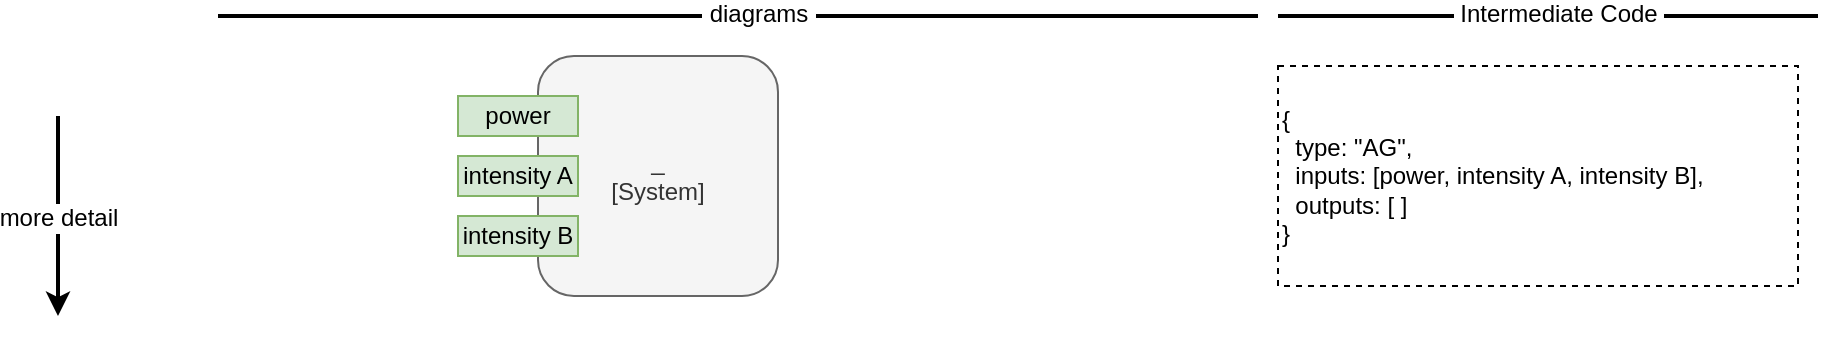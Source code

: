 <mxfile version="12.4.2" type="device" pages="7"><diagram id="On3zmfXjPqiHiPfN8grJ" name="Lamp Controller"><mxGraphModel dx="716" dy="475" grid="1" gridSize="10" guides="1" tooltips="1" connect="1" arrows="1" fold="1" page="1" pageScale="1" pageWidth="1100" pageHeight="850" math="0" shadow="0"><root><mxCell id="0"/><mxCell id="1" parent="0"/><mxCell id="Sv8aAFBUq_1Z90iwRemK-6" value="_&lt;br&gt;[System]" style="rounded=1;whiteSpace=wrap;html=1;fillColor=#f5f5f5;strokeColor=#666666;fontColor=#333333;" vertex="1" parent="1"><mxGeometry x="280" y="40" width="120" height="120" as="geometry"/></mxCell><mxCell id="Sv8aAFBUq_1Z90iwRemK-7" value="power" style="rounded=0;whiteSpace=wrap;html=1;fillColor=#d5e8d4;strokeColor=#82b366;" vertex="1" parent="1"><mxGeometry x="240" y="60" width="60" height="20" as="geometry"/></mxCell><mxCell id="Sv8aAFBUq_1Z90iwRemK-10" value="intensity A" style="rounded=0;whiteSpace=wrap;html=1;fillColor=#d5e8d4;strokeColor=#82b366;" vertex="1" parent="1"><mxGeometry x="240" y="90" width="60" height="20" as="geometry"/></mxCell><mxCell id="Sv8aAFBUq_1Z90iwRemK-17" value="intensity B" style="rounded=0;whiteSpace=wrap;html=1;fillColor=#d5e8d4;strokeColor=#82b366;" vertex="1" parent="1"><mxGeometry x="240" y="120" width="60" height="20" as="geometry"/></mxCell><mxCell id="Sv8aAFBUq_1Z90iwRemK-48" value="{&lt;br&gt;&amp;nbsp; type: &quot;AG&quot;,&lt;br&gt;&lt;div&gt;&amp;nbsp; inputs: [power, intensity A, intensity B],&lt;/div&gt;&lt;div&gt;&amp;nbsp; outputs: [ ]&lt;/div&gt;&lt;div&gt;}&lt;/div&gt;" style="rounded=0;whiteSpace=wrap;html=1;dashed=1;align=left;" vertex="1" parent="1"><mxGeometry x="650" y="45" width="260" height="110" as="geometry"/></mxCell><mxCell id="Sv8aAFBUq_1Z90iwRemK-90" value="" style="endArrow=classic;html=1;strokeWidth=2;fontColor=#97D077;" edge="1" parent="1"><mxGeometry width="50" height="50" relative="1" as="geometry"><mxPoint x="40" y="70" as="sourcePoint"/><mxPoint x="40" y="170" as="targetPoint"/></mxGeometry></mxCell><mxCell id="Sv8aAFBUq_1Z90iwRemK-91" value="more detail" style="text;html=1;align=center;verticalAlign=middle;resizable=0;points=[];;labelBackgroundColor=#ffffff;fontColor=#000000;" vertex="1" connectable="0" parent="Sv8aAFBUq_1Z90iwRemK-90"><mxGeometry x="0.305" relative="1" as="geometry"><mxPoint y="-14.71" as="offset"/></mxGeometry></mxCell><mxCell id="Sv8aAFBUq_1Z90iwRemK-92" value="" style="endArrow=none;html=1;strokeWidth=2;fontColor=#000000;" edge="1" parent="1"><mxGeometry width="50" height="50" relative="1" as="geometry"><mxPoint x="120" y="20" as="sourcePoint"/><mxPoint x="640" y="20" as="targetPoint"/></mxGeometry></mxCell><mxCell id="Sv8aAFBUq_1Z90iwRemK-93" value="&amp;nbsp;diagrams&amp;nbsp;" style="text;html=1;align=center;verticalAlign=middle;resizable=0;points=[];;labelBackgroundColor=#ffffff;fontColor=#000000;" vertex="1" connectable="0" parent="Sv8aAFBUq_1Z90iwRemK-92"><mxGeometry x="0.037" y="1" relative="1" as="geometry"><mxPoint as="offset"/></mxGeometry></mxCell><mxCell id="Sv8aAFBUq_1Z90iwRemK-94" value="In" style="endArrow=none;html=1;strokeWidth=2;fontColor=#000000;" edge="1" parent="1"><mxGeometry width="50" height="50" relative="1" as="geometry"><mxPoint x="650" y="20" as="sourcePoint"/><mxPoint x="920" y="20" as="targetPoint"/></mxGeometry></mxCell><mxCell id="Sv8aAFBUq_1Z90iwRemK-95" value="&amp;nbsp;Intermediate Code&amp;nbsp;" style="text;html=1;align=center;verticalAlign=middle;resizable=0;points=[];;labelBackgroundColor=#ffffff;fontColor=#000000;" vertex="1" connectable="0" parent="Sv8aAFBUq_1Z90iwRemK-94"><mxGeometry x="0.037" y="1" relative="1" as="geometry"><mxPoint as="offset"/></mxGeometry></mxCell></root></mxGraphModel></diagram><diagram name="Composite Parts" id="kDmYymYTH-qeocaZpGS7"><mxGraphModel dx="1253" dy="832" grid="1" gridSize="10" guides="1" tooltips="1" connect="1" arrows="1" fold="1" page="1" pageScale="1" pageWidth="1100" pageHeight="850" math="0" shadow="0"><root><mxCell id="MgtmTNKeFMCYW3Cne4Jf-0"/><mxCell id="MgtmTNKeFMCYW3Cne4Jf-1" parent="MgtmTNKeFMCYW3Cne4Jf-0"/><mxCell id="MgtmTNKeFMCYW3Cne4Jf-4" value="System&lt;br&gt;{Components}" style="rounded=1;whiteSpace=wrap;html=1;verticalAlign=top;" vertex="1" parent="MgtmTNKeFMCYW3Cne4Jf-1"><mxGeometry x="160" y="270" width="580" height="260" as="geometry"/></mxCell><mxCell id="MgtmTNKeFMCYW3Cne4Jf-7" value="A&lt;br&gt;[Lamp]" style="rounded=1;whiteSpace=wrap;html=1;fillColor=#f5f5f5;strokeColor=#666666;fontColor=#333333;" vertex="1" parent="MgtmTNKeFMCYW3Cne4Jf-1"><mxGeometry x="580" y="280" width="120" height="100" as="geometry"/></mxCell><mxCell id="MgtmTNKeFMCYW3Cne4Jf-8" value="on" style="rounded=0;whiteSpace=wrap;html=1;fillColor=#d5e8d4;strokeColor=#82b366;" vertex="1" parent="MgtmTNKeFMCYW3Cne4Jf-1"><mxGeometry x="570" y="290" width="20" height="20" as="geometry"/></mxCell><mxCell id="MgtmTNKeFMCYW3Cne4Jf-10" value="intensity" style="rounded=0;whiteSpace=wrap;html=1;fillColor=#d5e8d4;strokeColor=#82b366;" vertex="1" parent="MgtmTNKeFMCYW3Cne4Jf-1"><mxGeometry x="550" y="350" width="50" height="20" as="geometry"/></mxCell><mxCell id="MgtmTNKeFMCYW3Cne4Jf-11" value="off" style="rounded=0;whiteSpace=wrap;html=1;fillColor=#d5e8d4;strokeColor=#82b366;" vertex="1" parent="MgtmTNKeFMCYW3Cne4Jf-1"><mxGeometry x="570" y="320" width="20" height="20" as="geometry"/></mxCell><mxCell id="N0MbaZUQpN_rZz5kpRRr-2" style="edgeStyle=orthogonalEdgeStyle;rounded=0;orthogonalLoop=1;jettySize=auto;html=1;exitX=1;exitY=0.5;exitDx=0;exitDy=0;entryX=0;entryY=0.5;entryDx=0;entryDy=0;" edge="1" parent="MgtmTNKeFMCYW3Cne4Jf-1" source="MgtmTNKeFMCYW3Cne4Jf-17" target="MgtmTNKeFMCYW3Cne4Jf-23"><mxGeometry relative="1" as="geometry"/></mxCell><mxCell id="MgtmTNKeFMCYW3Cne4Jf-17" value="power" style="rounded=0;whiteSpace=wrap;html=1;fillColor=#d5e8d4;strokeColor=#82b366;" vertex="1" parent="MgtmTNKeFMCYW3Cne4Jf-1"><mxGeometry x="130" y="320" width="60" height="20" as="geometry"/></mxCell><mxCell id="MgtmTNKeFMCYW3Cne4Jf-18" value="intensity A" style="rounded=0;whiteSpace=wrap;html=1;fillColor=#d5e8d4;strokeColor=#82b366;" vertex="1" parent="MgtmTNKeFMCYW3Cne4Jf-1"><mxGeometry x="130" y="350" width="60" height="20" as="geometry"/></mxCell><mxCell id="MgtmTNKeFMCYW3Cne4Jf-19" value="intensity B" style="rounded=0;whiteSpace=wrap;html=1;fillColor=#d5e8d4;strokeColor=#82b366;" vertex="1" parent="MgtmTNKeFMCYW3Cne4Jf-1"><mxGeometry x="130" y="380" width="60" height="20" as="geometry"/></mxCell><mxCell id="MgtmTNKeFMCYW3Cne4Jf-20" value="_&lt;br&gt;[Toggle]" style="rounded=1;whiteSpace=wrap;html=1;fillColor=#f5f5f5;strokeColor=#666666;fontColor=#333333;" vertex="1" parent="MgtmTNKeFMCYW3Cne4Jf-1"><mxGeometry x="270" y="310" width="120" height="90" as="geometry"/></mxCell><mxCell id="N0MbaZUQpN_rZz5kpRRr-0" style="edgeStyle=orthogonalEdgeStyle;rounded=0;orthogonalLoop=1;jettySize=auto;html=1;exitX=1;exitY=0.5;exitDx=0;exitDy=0;entryX=0;entryY=0.5;entryDx=0;entryDy=0;" edge="1" parent="MgtmTNKeFMCYW3Cne4Jf-1" source="MgtmTNKeFMCYW3Cne4Jf-21" target="MgtmTNKeFMCYW3Cne4Jf-8"><mxGeometry relative="1" as="geometry"><Array as="points"><mxPoint x="520" y="340"/><mxPoint x="520" y="300"/></Array></mxGeometry></mxCell><mxCell id="N0MbaZUQpN_rZz5kpRRr-1" style="edgeStyle=orthogonalEdgeStyle;rounded=0;orthogonalLoop=1;jettySize=auto;html=1;exitX=1;exitY=0.5;exitDx=0;exitDy=0;entryX=0;entryY=0.5;entryDx=0;entryDy=0;" edge="1" parent="MgtmTNKeFMCYW3Cne4Jf-1" source="MgtmTNKeFMCYW3Cne4Jf-21" target="LU_lOzBgro16Lm3Fvlws-1"><mxGeometry relative="1" as="geometry"><Array as="points"><mxPoint x="520" y="340"/><mxPoint x="520" y="430"/></Array></mxGeometry></mxCell><mxCell id="MgtmTNKeFMCYW3Cne4Jf-21" value="yes" style="rounded=0;whiteSpace=wrap;html=1;fillColor=#fff2cc;strokeColor=#d6b656;" vertex="1" parent="MgtmTNKeFMCYW3Cne4Jf-1"><mxGeometry x="380" y="330" width="20" height="20" as="geometry"/></mxCell><mxCell id="N0MbaZUQpN_rZz5kpRRr-3" style="edgeStyle=orthogonalEdgeStyle;rounded=0;orthogonalLoop=1;jettySize=auto;html=1;exitX=1;exitY=0.5;exitDx=0;exitDy=0;entryX=0;entryY=0.5;entryDx=0;entryDy=0;" edge="1" parent="MgtmTNKeFMCYW3Cne4Jf-1" source="MgtmTNKeFMCYW3Cne4Jf-22" target="MgtmTNKeFMCYW3Cne4Jf-11"><mxGeometry relative="1" as="geometry"><Array as="points"><mxPoint x="460" y="370"/><mxPoint x="460" y="330"/></Array></mxGeometry></mxCell><mxCell id="N0MbaZUQpN_rZz5kpRRr-5" style="edgeStyle=orthogonalEdgeStyle;rounded=0;orthogonalLoop=1;jettySize=auto;html=1;exitX=1;exitY=0.5;exitDx=0;exitDy=0;entryX=0;entryY=0.5;entryDx=0;entryDy=0;" edge="1" parent="MgtmTNKeFMCYW3Cne4Jf-1" source="MgtmTNKeFMCYW3Cne4Jf-22" target="LU_lOzBgro16Lm3Fvlws-3"><mxGeometry relative="1" as="geometry"><Array as="points"><mxPoint x="460" y="370"/><mxPoint x="460" y="460"/></Array></mxGeometry></mxCell><mxCell id="MgtmTNKeFMCYW3Cne4Jf-22" value="no" style="rounded=0;whiteSpace=wrap;html=1;fillColor=#fff2cc;strokeColor=#d6b656;" vertex="1" parent="MgtmTNKeFMCYW3Cne4Jf-1"><mxGeometry x="380" y="360" width="20" height="20" as="geometry"/></mxCell><mxCell id="MgtmTNKeFMCYW3Cne4Jf-23" value="in" style="rounded=0;whiteSpace=wrap;html=1;fillColor=#d5e8d4;strokeColor=#82b366;" vertex="1" parent="MgtmTNKeFMCYW3Cne4Jf-1"><mxGeometry x="260" y="345" width="20" height="20" as="geometry"/></mxCell><mxCell id="MgtmTNKeFMCYW3Cne4Jf-48" value="{&lt;br&gt;&amp;nbsp; type: &quot;AG&quot;,&lt;br&gt;&lt;div&gt;&amp;nbsp; inputs: [power, intensity A, intensity B],&lt;/div&gt;&lt;div&gt;&amp;nbsp; outputs:&lt;/div&gt;&lt;div&gt;&amp;nbsp; parts&quot; [ {&quot;_1&quot;, Toggle}, {&quot;A&quot;, Lamp}, {&quot;B&quot;, Lamp} ]&lt;/div&gt;&lt;div&gt;}&lt;/div&gt;" style="rounded=0;whiteSpace=wrap;html=1;dashed=1;align=left;" vertex="1" parent="MgtmTNKeFMCYW3Cne4Jf-1"><mxGeometry x="780" y="275" width="290" height="110" as="geometry"/></mxCell><mxCell id="LU_lOzBgro16Lm3Fvlws-0" value="B&lt;br&gt;[Lamp]" style="rounded=1;whiteSpace=wrap;html=1;fillColor=#f5f5f5;strokeColor=#666666;fontColor=#333333;" vertex="1" parent="MgtmTNKeFMCYW3Cne4Jf-1"><mxGeometry x="580" y="410" width="120" height="100" as="geometry"/></mxCell><mxCell id="LU_lOzBgro16Lm3Fvlws-1" value="on" style="rounded=0;whiteSpace=wrap;html=1;fillColor=#d5e8d4;strokeColor=#82b366;" vertex="1" parent="MgtmTNKeFMCYW3Cne4Jf-1"><mxGeometry x="570" y="420" width="20" height="20" as="geometry"/></mxCell><mxCell id="LU_lOzBgro16Lm3Fvlws-2" value="intensity" style="rounded=0;whiteSpace=wrap;html=1;fillColor=#d5e8d4;strokeColor=#82b366;" vertex="1" parent="MgtmTNKeFMCYW3Cne4Jf-1"><mxGeometry x="550" y="480" width="50" height="20" as="geometry"/></mxCell><mxCell id="LU_lOzBgro16Lm3Fvlws-3" value="off" style="rounded=0;whiteSpace=wrap;html=1;fillColor=#d5e8d4;strokeColor=#82b366;" vertex="1" parent="MgtmTNKeFMCYW3Cne4Jf-1"><mxGeometry x="570" y="450" width="20" height="20" as="geometry"/></mxCell></root></mxGraphModel></diagram><diagram name="Composite Parts + Connections" id="v0rxRrHlRR-mlU9GrVf-"><mxGraphModel dx="1253" dy="832" grid="1" gridSize="10" guides="1" tooltips="1" connect="1" arrows="1" fold="1" page="1" pageScale="1" pageWidth="1100" pageHeight="850" math="0" shadow="0"><root><mxCell id="pcLYNO4OqsDX82mZAbPt-0"/><mxCell id="pcLYNO4OqsDX82mZAbPt-1" parent="pcLYNO4OqsDX82mZAbPt-0"/><mxCell id="pcLYNO4OqsDX82mZAbPt-24" value="System&lt;br&gt;{Components + Connections}" style="rounded=1;whiteSpace=wrap;html=1;verticalAlign=top;" vertex="1" parent="pcLYNO4OqsDX82mZAbPt-1"><mxGeometry x="170" y="560" width="580" height="260" as="geometry"/></mxCell><mxCell id="pcLYNO4OqsDX82mZAbPt-25" value="A&lt;br&gt;[Lamp]" style="rounded=1;whiteSpace=wrap;html=1;fillColor=#f5f5f5;strokeColor=#666666;fontColor=#333333;" vertex="1" parent="pcLYNO4OqsDX82mZAbPt-1"><mxGeometry x="580" y="580" width="120" height="100" as="geometry"/></mxCell><mxCell id="pcLYNO4OqsDX82mZAbPt-26" value="on" style="rounded=0;whiteSpace=wrap;html=1;fillColor=#d5e8d4;strokeColor=#82b366;" vertex="1" parent="pcLYNO4OqsDX82mZAbPt-1"><mxGeometry x="570" y="590" width="20" height="20" as="geometry"/></mxCell><mxCell id="pcLYNO4OqsDX82mZAbPt-27" value="intensity" style="rounded=0;whiteSpace=wrap;html=1;fillColor=#d5e8d4;strokeColor=#82b366;" vertex="1" parent="pcLYNO4OqsDX82mZAbPt-1"><mxGeometry x="550" y="650" width="50" height="20" as="geometry"/></mxCell><mxCell id="pcLYNO4OqsDX82mZAbPt-28" value="off" style="rounded=0;whiteSpace=wrap;html=1;fillColor=#d5e8d4;strokeColor=#82b366;" vertex="1" parent="pcLYNO4OqsDX82mZAbPt-1"><mxGeometry x="570" y="620" width="20" height="20" as="geometry"/></mxCell><mxCell id="pcLYNO4OqsDX82mZAbPt-29" value="B&lt;br&gt;[Lamp]" style="rounded=1;whiteSpace=wrap;html=1;fillColor=#f5f5f5;strokeColor=#666666;fontColor=#333333;" vertex="1" parent="pcLYNO4OqsDX82mZAbPt-1"><mxGeometry x="580" y="690" width="120" height="100" as="geometry"/></mxCell><mxCell id="pcLYNO4OqsDX82mZAbPt-30" value="on" style="rounded=0;whiteSpace=wrap;html=1;fillColor=#d5e8d4;strokeColor=#82b366;" vertex="1" parent="pcLYNO4OqsDX82mZAbPt-1"><mxGeometry x="570" y="700" width="20" height="20" as="geometry"/></mxCell><mxCell id="pcLYNO4OqsDX82mZAbPt-31" value="intensity" style="rounded=0;whiteSpace=wrap;html=1;fillColor=#d5e8d4;strokeColor=#82b366;" vertex="1" parent="pcLYNO4OqsDX82mZAbPt-1"><mxGeometry x="550" y="760" width="50" height="20" as="geometry"/></mxCell><mxCell id="pcLYNO4OqsDX82mZAbPt-32" value="off" style="rounded=0;whiteSpace=wrap;html=1;fillColor=#d5e8d4;strokeColor=#82b366;" vertex="1" parent="pcLYNO4OqsDX82mZAbPt-1"><mxGeometry x="570" y="730" width="20" height="20" as="geometry"/></mxCell><mxCell id="pcLYNO4OqsDX82mZAbPt-33" style="edgeStyle=orthogonalEdgeStyle;rounded=0;orthogonalLoop=1;jettySize=auto;html=1;exitX=1;exitY=0.5;exitDx=0;exitDy=0;entryX=0;entryY=0.5;entryDx=0;entryDy=0;" edge="1" parent="pcLYNO4OqsDX82mZAbPt-1" source="pcLYNO4OqsDX82mZAbPt-34" target="pcLYNO4OqsDX82mZAbPt-46"><mxGeometry relative="1" as="geometry"/></mxCell><mxCell id="pcLYNO4OqsDX82mZAbPt-34" value="power" style="rounded=0;whiteSpace=wrap;html=1;fillColor=#d5e8d4;strokeColor=#82b366;" vertex="1" parent="pcLYNO4OqsDX82mZAbPt-1"><mxGeometry x="140" y="610" width="60" height="20" as="geometry"/></mxCell><mxCell id="pcLYNO4OqsDX82mZAbPt-35" style="edgeStyle=orthogonalEdgeStyle;rounded=0;orthogonalLoop=1;jettySize=auto;html=1;exitX=1;exitY=0.5;exitDx=0;exitDy=0;entryX=0;entryY=0.5;entryDx=0;entryDy=0;" edge="1" parent="pcLYNO4OqsDX82mZAbPt-1" source="pcLYNO4OqsDX82mZAbPt-36" target="pcLYNO4OqsDX82mZAbPt-27"><mxGeometry relative="1" as="geometry"><Array as="points"><mxPoint x="220" y="650"/><mxPoint x="220" y="760"/><mxPoint x="500" y="760"/><mxPoint x="500" y="660"/></Array></mxGeometry></mxCell><mxCell id="pcLYNO4OqsDX82mZAbPt-36" value="intensity A" style="rounded=0;whiteSpace=wrap;html=1;fillColor=#d5e8d4;strokeColor=#82b366;" vertex="1" parent="pcLYNO4OqsDX82mZAbPt-1"><mxGeometry x="140" y="640" width="60" height="20" as="geometry"/></mxCell><mxCell id="pcLYNO4OqsDX82mZAbPt-37" style="edgeStyle=orthogonalEdgeStyle;rounded=0;orthogonalLoop=1;jettySize=auto;html=1;exitX=1;exitY=0.5;exitDx=0;exitDy=0;entryX=0;entryY=0.5;entryDx=0;entryDy=0;" edge="1" parent="pcLYNO4OqsDX82mZAbPt-1" source="pcLYNO4OqsDX82mZAbPt-38" target="pcLYNO4OqsDX82mZAbPt-31"><mxGeometry relative="1" as="geometry"><Array as="points"><mxPoint x="210" y="680"/><mxPoint x="210" y="770"/></Array></mxGeometry></mxCell><mxCell id="pcLYNO4OqsDX82mZAbPt-38" value="intensity B" style="rounded=0;whiteSpace=wrap;html=1;fillColor=#d5e8d4;strokeColor=#82b366;" vertex="1" parent="pcLYNO4OqsDX82mZAbPt-1"><mxGeometry x="140" y="670" width="60" height="20" as="geometry"/></mxCell><mxCell id="pcLYNO4OqsDX82mZAbPt-39" value="_&lt;br&gt;[Toggle]" style="rounded=1;whiteSpace=wrap;html=1;fillColor=#f5f5f5;strokeColor=#666666;fontColor=#333333;" vertex="1" parent="pcLYNO4OqsDX82mZAbPt-1"><mxGeometry x="280" y="600" width="120" height="90" as="geometry"/></mxCell><mxCell id="pcLYNO4OqsDX82mZAbPt-40" style="edgeStyle=orthogonalEdgeStyle;rounded=0;orthogonalLoop=1;jettySize=auto;html=1;exitX=1;exitY=0.5;exitDx=0;exitDy=0;entryX=0;entryY=0.5;entryDx=0;entryDy=0;" edge="1" parent="pcLYNO4OqsDX82mZAbPt-1" source="pcLYNO4OqsDX82mZAbPt-42" target="pcLYNO4OqsDX82mZAbPt-26"><mxGeometry relative="1" as="geometry"><Array as="points"><mxPoint x="430" y="630"/><mxPoint x="430" y="600"/></Array></mxGeometry></mxCell><mxCell id="pcLYNO4OqsDX82mZAbPt-41" style="edgeStyle=orthogonalEdgeStyle;rounded=0;orthogonalLoop=1;jettySize=auto;html=1;entryX=0;entryY=0.5;entryDx=0;entryDy=0;" edge="1" parent="pcLYNO4OqsDX82mZAbPt-1" source="pcLYNO4OqsDX82mZAbPt-42" target="pcLYNO4OqsDX82mZAbPt-30"><mxGeometry relative="1" as="geometry"><Array as="points"><mxPoint x="430" y="630"/><mxPoint x="430" y="710"/></Array></mxGeometry></mxCell><mxCell id="pcLYNO4OqsDX82mZAbPt-42" value="yes" style="rounded=0;whiteSpace=wrap;html=1;fillColor=#fff2cc;strokeColor=#d6b656;" vertex="1" parent="pcLYNO4OqsDX82mZAbPt-1"><mxGeometry x="390" y="620" width="20" height="20" as="geometry"/></mxCell><mxCell id="pcLYNO4OqsDX82mZAbPt-43" style="edgeStyle=orthogonalEdgeStyle;rounded=0;orthogonalLoop=1;jettySize=auto;html=1;entryX=0;entryY=0.5;entryDx=0;entryDy=0;" edge="1" parent="pcLYNO4OqsDX82mZAbPt-1" source="pcLYNO4OqsDX82mZAbPt-45" target="pcLYNO4OqsDX82mZAbPt-28"><mxGeometry relative="1" as="geometry"><Array as="points"><mxPoint x="450" y="660"/><mxPoint x="450" y="630"/></Array></mxGeometry></mxCell><mxCell id="pcLYNO4OqsDX82mZAbPt-44" style="edgeStyle=orthogonalEdgeStyle;rounded=0;orthogonalLoop=1;jettySize=auto;html=1;entryX=0;entryY=0.5;entryDx=0;entryDy=0;" edge="1" parent="pcLYNO4OqsDX82mZAbPt-1" source="pcLYNO4OqsDX82mZAbPt-45" target="pcLYNO4OqsDX82mZAbPt-32"><mxGeometry relative="1" as="geometry"><Array as="points"><mxPoint x="450" y="660"/><mxPoint x="450" y="740"/></Array></mxGeometry></mxCell><mxCell id="pcLYNO4OqsDX82mZAbPt-45" value="no" style="rounded=0;whiteSpace=wrap;html=1;fillColor=#fff2cc;strokeColor=#d6b656;" vertex="1" parent="pcLYNO4OqsDX82mZAbPt-1"><mxGeometry x="390" y="650" width="20" height="20" as="geometry"/></mxCell><mxCell id="pcLYNO4OqsDX82mZAbPt-46" value="in" style="rounded=0;whiteSpace=wrap;html=1;fillColor=#d5e8d4;strokeColor=#82b366;" vertex="1" parent="pcLYNO4OqsDX82mZAbPt-1"><mxGeometry x="270" y="635" width="20" height="20" as="geometry"/></mxCell><mxCell id="pcLYNO4OqsDX82mZAbPt-49" value="{&lt;br&gt;&amp;nbsp; type: &quot;AG Composite&quot;,&lt;br&gt;&lt;div&gt;&amp;nbsp; inputs: [power, intensity A, intensity B],&lt;/div&gt;&lt;div&gt;&amp;nbsp; outputs:&lt;/div&gt;&lt;div&gt;&amp;nbsp; parts: [ {&quot;_1&quot;, Toggle}, {&quot;A&quot;, Lamp}, {&quot;B&quot;, Lamp}],&lt;/div&gt;&lt;div&gt;&amp;nbsp; connections:&amp;nbsp;&lt;/div&gt;&lt;div&gt;&amp;nbsp; &amp;nbsp; [&lt;/div&gt;&lt;div&gt;&amp;nbsp; &amp;nbsp; &amp;nbsp; &quot;self&quot;.power -&amp;gt; &quot;_&quot;.in,&lt;/div&gt;&lt;div&gt;&amp;nbsp; &amp;nbsp; &amp;nbsp; &quot;self&quot;.&quot;intensity A&quot; -&amp;gt; A.intensity,&lt;/div&gt;&lt;div&gt;&amp;nbsp; &amp;nbsp; &amp;nbsp; &quot;self&quot;.&quot;intensity B&quot; -&amp;gt; B.intensity&lt;/div&gt;&lt;div&gt;&amp;nbsp; &amp;nbsp; &amp;nbsp; &quot;_&quot;.yes -&amp;gt; A.on, B.on,&lt;/div&gt;&lt;div&gt;&amp;nbsp; &amp;nbsp; &amp;nbsp; &quot;_&quot;.no -&amp;gt;&amp;nbsp; A.off, B.off&lt;/div&gt;&lt;div&gt;&amp;nbsp; &amp;nbsp; ]&lt;/div&gt;&lt;div&gt;}&lt;/div&gt;" style="rounded=0;whiteSpace=wrap;html=1;dashed=1;align=left;horizontal=1;verticalAlign=top;" vertex="1" parent="pcLYNO4OqsDX82mZAbPt-1"><mxGeometry x="770" y="560" width="290" height="250" as="geometry"/></mxCell></root></mxGraphModel></diagram><diagram name="Toggle" id="G5AiH31T7rb6OKRO5jLt"><mxGraphModel dx="1253" dy="-18" grid="1" gridSize="10" guides="1" tooltips="1" connect="1" arrows="1" fold="1" page="1" pageScale="1" pageWidth="1100" pageHeight="850" math="0" shadow="0"><root><mxCell id="Ssj6BbUxMHJqxhVReg-x-0"/><mxCell id="Ssj6BbUxMHJqxhVReg-x-1" parent="Ssj6BbUxMHJqxhVReg-x-0"/><mxCell id="Ssj6BbUxMHJqxhVReg-x-50" value="Toggle" style="rounded=1;whiteSpace=wrap;html=1;align=center;verticalAlign=top;fillColor=#e1d5e7;strokeColor=#9673a6;" vertex="1" parent="Ssj6BbUxMHJqxhVReg-x-1"><mxGeometry x="280" y="870" width="370" height="190" as="geometry"/></mxCell><mxCell id="Ssj6BbUxMHJqxhVReg-x-51" value="yes" style="rounded=0;whiteSpace=wrap;html=1;fillColor=#fff2cc;strokeColor=#d6b656;" vertex="1" parent="Ssj6BbUxMHJqxhVReg-x-1"><mxGeometry x="640" y="930" width="20" height="20" as="geometry"/></mxCell><mxCell id="Ssj6BbUxMHJqxhVReg-x-52" value="no" style="rounded=0;whiteSpace=wrap;html=1;fillColor=#fff2cc;strokeColor=#d6b656;" vertex="1" parent="Ssj6BbUxMHJqxhVReg-x-1"><mxGeometry x="640" y="960" width="20" height="20" as="geometry"/></mxCell><mxCell id="Ssj6BbUxMHJqxhVReg-x-53" value="in" style="rounded=0;whiteSpace=wrap;html=1;fillColor=#d5e8d4;strokeColor=#82b366;" vertex="1" parent="Ssj6BbUxMHJqxhVReg-x-1"><mxGeometry x="270" y="910" width="20" height="20" as="geometry"/></mxCell><mxCell id="Ssj6BbUxMHJqxhVReg-x-54" value="off&lt;br&gt;fire(no, true)" style="ellipse;whiteSpace=wrap;html=1;" vertex="1" parent="Ssj6BbUxMHJqxhVReg-x-1"><mxGeometry x="330" y="930" width="100" height="50" as="geometry"/></mxCell><mxCell id="Ssj6BbUxMHJqxhVReg-x-55" value="on&lt;br&gt;fire(yes, true)" style="ellipse;whiteSpace=wrap;html=1;" vertex="1" parent="Ssj6BbUxMHJqxhVReg-x-1"><mxGeometry x="510" y="930" width="100" height="50" as="geometry"/></mxCell><mxCell id="Ssj6BbUxMHJqxhVReg-x-56" value="" style="curved=1;endArrow=classic;html=1;entryX=0;entryY=0;entryDx=0;entryDy=0;exitX=1;exitY=0;exitDx=0;exitDy=0;" edge="1" parent="Ssj6BbUxMHJqxhVReg-x-1" source="Ssj6BbUxMHJqxhVReg-x-54" target="Ssj6BbUxMHJqxhVReg-x-55"><mxGeometry width="50" height="50" relative="1" as="geometry"><mxPoint x="120" y="1040" as="sourcePoint"/><mxPoint x="170" y="990" as="targetPoint"/><Array as="points"><mxPoint x="430" y="910"/><mxPoint x="510" y="910"/></Array></mxGeometry></mxCell><mxCell id="Ssj6BbUxMHJqxhVReg-x-57" value="on: in" style="text;html=1;align=center;verticalAlign=middle;resizable=0;points=[];;labelBackgroundColor=#ffffff;" vertex="1" connectable="0" parent="Ssj6BbUxMHJqxhVReg-x-56"><mxGeometry x="-0.026" y="-2" relative="1" as="geometry"><mxPoint as="offset"/></mxGeometry></mxCell><mxCell id="Ssj6BbUxMHJqxhVReg-x-58" value="" style="curved=1;endArrow=classic;html=1;entryX=1;entryY=1;entryDx=0;entryDy=0;exitX=0;exitY=1;exitDx=0;exitDy=0;" edge="1" parent="Ssj6BbUxMHJqxhVReg-x-1" source="Ssj6BbUxMHJqxhVReg-x-55" target="Ssj6BbUxMHJqxhVReg-x-54"><mxGeometry width="50" height="50" relative="1" as="geometry"><mxPoint x="120" y="1040" as="sourcePoint"/><mxPoint x="170" y="990" as="targetPoint"/><Array as="points"><mxPoint x="510" y="1000"/><mxPoint x="430" y="1000"/></Array></mxGeometry></mxCell><mxCell id="Ssj6BbUxMHJqxhVReg-x-59" value="on: in" style="text;html=1;align=center;verticalAlign=middle;resizable=0;points=[];;labelBackgroundColor=#ffffff;" vertex="1" connectable="0" parent="Ssj6BbUxMHJqxhVReg-x-58"><mxGeometry x="-0.039" relative="1" as="geometry"><mxPoint as="offset"/></mxGeometry></mxCell><mxCell id="Ssj6BbUxMHJqxhVReg-x-60" value="{&lt;br&gt;&amp;nbsp; type: &quot;AG Leaf: State Machine : Toggle&quot;,&lt;br&gt;&lt;div&gt;&amp;nbsp; inputs: [in],&lt;/div&gt;&lt;div&gt;&amp;nbsp; outputs: [yes, no],&lt;/div&gt;&lt;div&gt;&amp;nbsp; states:&lt;/div&gt;&lt;div&gt;&amp;nbsp; [&lt;/div&gt;&lt;div&gt;&lt;div&gt;&amp;nbsp; &amp;nbsp; { type: State, name: off, entry: &quot;fire(no,true)&quot; },&lt;br&gt;&lt;/div&gt;&lt;/div&gt;&lt;div&gt;&lt;div&gt;&amp;nbsp; &amp;nbsp; { type: State, name: on, entry: &quot;fire(no,true)&quot; }&lt;br&gt;&lt;/div&gt;&lt;/div&gt;&lt;div&gt;&amp;nbsp; ],&lt;/div&gt;&lt;div&gt;&amp;nbsp; transitions:&amp;nbsp;&lt;/div&gt;&lt;div&gt;&amp;nbsp; [&lt;/div&gt;&lt;div&gt;&amp;nbsp; &amp;nbsp; from off on in: GOTO on,&lt;/div&gt;&lt;div&gt;&amp;nbsp; &amp;nbsp; from on on in: GOTO off&lt;/div&gt;&lt;div&gt;&amp;nbsp; ]&lt;/div&gt;&lt;div&gt;&lt;span&gt;}&lt;/span&gt;&lt;br&gt;&lt;/div&gt;" style="rounded=0;whiteSpace=wrap;html=1;dashed=1;align=left;horizontal=1;verticalAlign=top;" vertex="1" parent="Ssj6BbUxMHJqxhVReg-x-1"><mxGeometry x="770" y="870" width="315" height="250" as="geometry"/></mxCell><mxCell id="6WtTwKAtIaRELiUmRXCl-1" style="edgeStyle=orthogonalEdgeStyle;orthogonalLoop=1;jettySize=auto;html=1;exitX=0.5;exitY=1;exitDx=0;exitDy=0;entryX=0;entryY=0.5;entryDx=0;entryDy=0;curved=1;" edge="1" parent="Ssj6BbUxMHJqxhVReg-x-1" source="6WtTwKAtIaRELiUmRXCl-0" target="Ssj6BbUxMHJqxhVReg-x-54"><mxGeometry relative="1" as="geometry"><Array as="points"><mxPoint x="335" y="920"/><mxPoint x="310" y="920"/><mxPoint x="310" y="955"/></Array></mxGeometry></mxCell><mxCell id="6WtTwKAtIaRELiUmRXCl-0" value="" style="ellipse;whiteSpace=wrap;html=1;aspect=fixed;" vertex="1" parent="Ssj6BbUxMHJqxhVReg-x-1"><mxGeometry x="320" y="880" width="30" height="30" as="geometry"/></mxCell></root></mxGraphModel></diagram><diagram name="Lamp SM" id="nlEv9yxlbiJ7XK7GfhK9"><mxGraphModel dx="864" dy="-276" grid="1" gridSize="10" guides="1" tooltips="1" connect="1" arrows="1" fold="1" page="1" pageScale="1" pageWidth="1100" pageHeight="850" math="0" shadow="0"><root><mxCell id="2X8VOJC2BmnA9EqsuN7t-0"/><mxCell id="2X8VOJC2BmnA9EqsuN7t-1" parent="2X8VOJC2BmnA9EqsuN7t-0"/><mxCell id="2X8VOJC2BmnA9EqsuN7t-2" value="Lamp" style="rounded=1;whiteSpace=wrap;html=1;fillColor=#e1d5e7;strokeColor=#9673a6;verticalAlign=top;" vertex="1" parent="2X8VOJC2BmnA9EqsuN7t-1"><mxGeometry x="280" y="1170" width="450" height="510" as="geometry"/></mxCell><mxCell id="2X8VOJC2BmnA9EqsuN7t-3" value="Lamp.on" style="rounded=1;whiteSpace=wrap;html=1;fillColor=#F3E6FA;strokeColor=#9673a6;verticalAlign=top;" vertex="1" parent="2X8VOJC2BmnA9EqsuN7t-1"><mxGeometry x="340" y="1380" width="360" height="260" as="geometry"/></mxCell><mxCell id="2X8VOJC2BmnA9EqsuN7t-61" value="on" style="rounded=0;whiteSpace=wrap;html=1;fillColor=#d5e8d4;strokeColor=#82b366;" vertex="1" parent="2X8VOJC2BmnA9EqsuN7t-1"><mxGeometry x="270" y="1220" width="20" height="20" as="geometry"/></mxCell><mxCell id="2X8VOJC2BmnA9EqsuN7t-62" value="intensity" style="rounded=0;whiteSpace=wrap;html=1;fillColor=#d5e8d4;strokeColor=#82b366;" vertex="1" parent="2X8VOJC2BmnA9EqsuN7t-1"><mxGeometry x="250" y="1280" width="50" height="20" as="geometry"/></mxCell><mxCell id="2X8VOJC2BmnA9EqsuN7t-63" value="off" style="rounded=0;whiteSpace=wrap;html=1;fillColor=#d5e8d4;strokeColor=#82b366;" vertex="1" parent="2X8VOJC2BmnA9EqsuN7t-1"><mxGeometry x="270" y="1250" width="20" height="20" as="geometry"/></mxCell><mxCell id="2X8VOJC2BmnA9EqsuN7t-64" value="low&lt;br&gt;setlamp(&quot;low&quot;)" style="ellipse;whiteSpace=wrap;html=1;" vertex="1" parent="2X8VOJC2BmnA9EqsuN7t-1"><mxGeometry x="380" y="1457.98" width="100" height="50" as="geometry"/></mxCell><mxCell id="2X8VOJC2BmnA9EqsuN7t-65" value="medium&lt;br&gt;setlamp(&quot;medium&quot;)" style="ellipse;whiteSpace=wrap;html=1;" vertex="1" parent="2X8VOJC2BmnA9EqsuN7t-1"><mxGeometry x="560" y="1457.98" width="100" height="50" as="geometry"/></mxCell><mxCell id="2X8VOJC2BmnA9EqsuN7t-66" value="high&lt;br&gt;setlamp(&quot;high&quot;)" style="ellipse;whiteSpace=wrap;html=1;" vertex="1" parent="2X8VOJC2BmnA9EqsuN7t-1"><mxGeometry x="470" y="1537.98" width="100" height="50" as="geometry"/></mxCell><mxCell id="2X8VOJC2BmnA9EqsuN7t-67" value="" style="curved=1;endArrow=classic;html=1;entryX=0.5;entryY=1;entryDx=0;entryDy=0;exitX=0;exitY=0.5;exitDx=0;exitDy=0;" edge="1" parent="2X8VOJC2BmnA9EqsuN7t-1" source="2X8VOJC2BmnA9EqsuN7t-66" target="2X8VOJC2BmnA9EqsuN7t-64"><mxGeometry width="50" height="50" relative="1" as="geometry"><mxPoint x="200" y="1657.98" as="sourcePoint"/><mxPoint x="250" y="1607.98" as="targetPoint"/><Array as="points"><mxPoint x="430" y="1557.98"/></Array></mxGeometry></mxCell><mxCell id="2X8VOJC2BmnA9EqsuN7t-68" value="on: intensity" style="text;html=1;align=center;verticalAlign=middle;resizable=0;points=[];;labelBackgroundColor=#ffffff;" vertex="1" connectable="0" parent="2X8VOJC2BmnA9EqsuN7t-67"><mxGeometry x="0.247" y="-10" relative="1" as="geometry"><mxPoint as="offset"/></mxGeometry></mxCell><mxCell id="2X8VOJC2BmnA9EqsuN7t-69" value="" style="curved=1;endArrow=classic;html=1;entryX=1;entryY=0.5;entryDx=0;entryDy=0;exitX=0.5;exitY=1;exitDx=0;exitDy=0;" edge="1" parent="2X8VOJC2BmnA9EqsuN7t-1" source="2X8VOJC2BmnA9EqsuN7t-65" target="2X8VOJC2BmnA9EqsuN7t-66"><mxGeometry width="50" height="50" relative="1" as="geometry"><mxPoint x="200" y="1657.98" as="sourcePoint"/><mxPoint x="250" y="1607.98" as="targetPoint"/><Array as="points"><mxPoint x="620" y="1547.98"/></Array></mxGeometry></mxCell><mxCell id="2X8VOJC2BmnA9EqsuN7t-70" value="on: intensity" style="text;html=1;align=center;verticalAlign=middle;resizable=0;points=[];;labelBackgroundColor=#ffffff;" vertex="1" connectable="0" parent="2X8VOJC2BmnA9EqsuN7t-69"><mxGeometry x="0.274" y="-9" relative="1" as="geometry"><mxPoint x="5.56" y="-6.77" as="offset"/></mxGeometry></mxCell><mxCell id="2X8VOJC2BmnA9EqsuN7t-71" value="" style="curved=1;endArrow=classic;html=1;entryX=0.5;entryY=0;entryDx=0;entryDy=0;exitX=0.5;exitY=0;exitDx=0;exitDy=0;" edge="1" parent="2X8VOJC2BmnA9EqsuN7t-1" source="2X8VOJC2BmnA9EqsuN7t-64" target="2X8VOJC2BmnA9EqsuN7t-65"><mxGeometry width="50" height="50" relative="1" as="geometry"><mxPoint x="-220" y="1740" as="sourcePoint"/><mxPoint x="-170" y="1690" as="targetPoint"/><Array as="points"><mxPoint x="520" y="1400"/></Array></mxGeometry></mxCell><mxCell id="2X8VOJC2BmnA9EqsuN7t-72" value="on: intensity" style="text;html=1;align=center;verticalAlign=middle;resizable=0;points=[];;labelBackgroundColor=#ffffff;" vertex="1" connectable="0" parent="2X8VOJC2BmnA9EqsuN7t-71"><mxGeometry x="-0.216" y="-20" relative="1" as="geometry"><mxPoint as="offset"/></mxGeometry></mxCell><mxCell id="2X8VOJC2BmnA9EqsuN7t-73" value="off" style="ellipse;whiteSpace=wrap;html=1;" vertex="1" parent="2X8VOJC2BmnA9EqsuN7t-1"><mxGeometry x="325" y="1275" width="100" height="50" as="geometry"/></mxCell><mxCell id="2X8VOJC2BmnA9EqsuN7t-74" value="on" style="ellipse;whiteSpace=wrap;html=1;shadow=1;" vertex="1" parent="2X8VOJC2BmnA9EqsuN7t-1"><mxGeometry x="505" y="1275" width="100" height="50" as="geometry"/></mxCell><mxCell id="2X8VOJC2BmnA9EqsuN7t-75" value="" style="curved=1;endArrow=classic;html=1;entryX=0;entryY=0;entryDx=0;entryDy=0;exitX=1;exitY=0;exitDx=0;exitDy=0;" edge="1" parent="2X8VOJC2BmnA9EqsuN7t-1" source="2X8VOJC2BmnA9EqsuN7t-73" target="2X8VOJC2BmnA9EqsuN7t-74"><mxGeometry width="50" height="50" relative="1" as="geometry"><mxPoint x="-175" y="1475" as="sourcePoint"/><mxPoint x="-125" y="1425" as="targetPoint"/><Array as="points"><mxPoint x="465" y="1245"/></Array></mxGeometry></mxCell><mxCell id="2X8VOJC2BmnA9EqsuN7t-76" value="on: on" style="text;html=1;align=center;verticalAlign=middle;resizable=0;points=[];;labelBackgroundColor=#ffffff;" vertex="1" connectable="0" parent="2X8VOJC2BmnA9EqsuN7t-75"><mxGeometry x="0.22" y="-14" relative="1" as="geometry"><mxPoint as="offset"/></mxGeometry></mxCell><mxCell id="2X8VOJC2BmnA9EqsuN7t-77" value="" style="curved=1;endArrow=classic;html=1;entryX=1;entryY=1;entryDx=0;entryDy=0;exitX=0;exitY=1;exitDx=0;exitDy=0;" edge="1" parent="2X8VOJC2BmnA9EqsuN7t-1" source="2X8VOJC2BmnA9EqsuN7t-74" target="2X8VOJC2BmnA9EqsuN7t-73"><mxGeometry width="50" height="50" relative="1" as="geometry"><mxPoint x="-175" y="1475" as="sourcePoint"/><mxPoint x="-125" y="1425" as="targetPoint"/><Array as="points"><mxPoint x="475" y="1355"/></Array></mxGeometry></mxCell><mxCell id="2X8VOJC2BmnA9EqsuN7t-78" value="on: off" style="text;html=1;align=center;verticalAlign=middle;resizable=0;points=[];;labelBackgroundColor=#ffffff;" vertex="1" connectable="0" parent="2X8VOJC2BmnA9EqsuN7t-77"><mxGeometry x="-0.309" y="-13" relative="1" as="geometry"><mxPoint as="offset"/></mxGeometry></mxCell><mxCell id="2X8VOJC2BmnA9EqsuN7t-79" value="intensity" style="rounded=0;whiteSpace=wrap;html=1;fillColor=#d5e8d4;strokeColor=#82b366;" vertex="1" parent="2X8VOJC2BmnA9EqsuN7t-1"><mxGeometry x="530" y="1265" width="50" height="20" as="geometry"/></mxCell><mxCell id="2X8VOJC2BmnA9EqsuN7t-80" value="" style="ellipse;whiteSpace=wrap;html=1;aspect=fixed;shadow=0;" vertex="1" parent="2X8VOJC2BmnA9EqsuN7t-1"><mxGeometry x="372.98" y="1390" width="37.02" height="37.02" as="geometry"/></mxCell><mxCell id="2X8VOJC2BmnA9EqsuN7t-81" value="" style="curved=1;endArrow=classic;html=1;fontColor=#97D077;entryX=0;entryY=0;entryDx=0;entryDy=0;exitX=0.5;exitY=1;exitDx=0;exitDy=0;" edge="1" parent="2X8VOJC2BmnA9EqsuN7t-1" source="2X8VOJC2BmnA9EqsuN7t-80" target="2X8VOJC2BmnA9EqsuN7t-64"><mxGeometry width="50" height="50" relative="1" as="geometry"><mxPoint x="130" y="1750" as="sourcePoint"/><mxPoint x="180" y="1700" as="targetPoint"/><Array as="points"><mxPoint x="380" y="1440"/></Array></mxGeometry></mxCell><mxCell id="2X8VOJC2BmnA9EqsuN7t-82" value="{&lt;br&gt;&amp;nbsp; type: &quot;AG Leaf: State Machine : Lamp&quot;,&lt;br&gt;&lt;div&gt;&amp;nbsp; inputs: [on, off, intensity],&lt;/div&gt;&lt;div&gt;&amp;nbsp; outputs: [],&lt;/div&gt;&lt;div&gt;&amp;nbsp; states:&lt;/div&gt;&lt;div&gt;&amp;nbsp; [&lt;/div&gt;&lt;div&gt;&amp;nbsp; &amp;nbsp; { type: State, name: off, entry: &quot;&quot; },&lt;br&gt;&lt;/div&gt;&lt;div&gt;&amp;nbsp; &amp;nbsp; { type: Machine, name: on, entry: &quot;)&quot; }&lt;br&gt;&lt;/div&gt;&lt;div&gt;&amp;nbsp; ],&lt;/div&gt;&lt;div&gt;&amp;nbsp; transitions:&amp;nbsp;&lt;/div&gt;&lt;div&gt;&amp;nbsp; [&lt;/div&gt;&lt;div&gt;&amp;nbsp; &amp;nbsp; from off on in: GOTO on,&lt;/div&gt;&lt;div&gt;&amp;nbsp; &amp;nbsp; from on on in: GOTO off&lt;/div&gt;&lt;div&gt;&amp;nbsp; ]&lt;/div&gt;&lt;div&gt;}&lt;/div&gt;&lt;div&gt;&lt;br&gt;&lt;/div&gt;{&lt;br&gt;&amp;nbsp; type: &quot;State Machine : Lamp.on&quot;,&lt;br&gt;&lt;div&gt;&amp;nbsp; inputs: [intensity],&lt;/div&gt;&lt;div&gt;&amp;nbsp; outputs: [],&lt;/div&gt;&lt;div&gt;&amp;nbsp; states:&lt;/div&gt;&lt;div&gt;&amp;nbsp; [&lt;/div&gt;&lt;div&gt;&amp;nbsp; &amp;nbsp; { type: State, name: low, entry: `setlamp('low')` },&lt;br&gt;&lt;/div&gt;&lt;div&gt;&amp;nbsp; &amp;nbsp; { type: State, name: medium, entry: `setlamp('medium&quot;)` },&lt;br&gt;&lt;/div&gt;&lt;div&gt;&amp;nbsp; &amp;nbsp; { type: State, name: high, entry: `setlamp(&quot;high&quot;)` }&lt;br&gt;&lt;/div&gt;&lt;div&gt;&lt;span&gt;&amp;nbsp; ],&lt;/span&gt;&lt;br&gt;&lt;/div&gt;&lt;div&gt;&lt;span&gt;&amp;nbsp; transitions:&amp;nbsp;&lt;/span&gt;&lt;br&gt;&lt;/div&gt;&lt;div&gt;&amp;nbsp; [&lt;/div&gt;&lt;div&gt;&amp;nbsp; &amp;nbsp; default: GOTO low,&lt;/div&gt;&lt;div&gt;&amp;nbsp; &amp;nbsp; from low on intensity: GOTO medium,&lt;/div&gt;&lt;div&gt;&amp;nbsp; &amp;nbsp; from medium on intensity: GOTO high,&lt;/div&gt;&lt;div&gt;&amp;nbsp; &amp;nbsp; from high on intensity: GOTO low,&lt;/div&gt;&lt;div&gt;&lt;span&gt;&amp;nbsp; ]&lt;/span&gt;&lt;br&gt;&lt;/div&gt;&lt;div&gt;}&lt;/div&gt;" style="rounded=0;whiteSpace=wrap;html=1;dashed=1;align=left;horizontal=1;verticalAlign=top;" vertex="1" parent="2X8VOJC2BmnA9EqsuN7t-1"><mxGeometry x="762.5" y="1160" width="330" height="490" as="geometry"/></mxCell></root></mxGraphModel></diagram><diagram name="Foreign" id="ReT9NZLDVHa6GMknYbO-"><mxGraphModel dx="2506" dy="-36" grid="1" gridSize="10" guides="1" tooltips="1" connect="1" arrows="1" fold="1" page="1" pageScale="1" pageWidth="1100" pageHeight="850" math="0" shadow="0"><root><mxCell id="Ou36jKCPs-phjQ868NEU-0"/><mxCell id="Ou36jKCPs-phjQ868NEU-1" parent="Ou36jKCPs-phjQ868NEU-0"/><mxCell id="Ou36jKCPs-phjQ868NEU-85" value="// Foreign functions in JAVASCRIPT&lt;br&gt;&lt;br&gt;function fire (port, data) {&lt;br&gt;&amp;nbsp; kernel.send (port, data);&lt;br&gt;}&lt;br&gt;&lt;br&gt;function setlamp (value) {&lt;br&gt;&amp;nbsp; console.log (&quot;Lamp set to &quot; + value);&lt;br&gt;}" style="rounded=0;whiteSpace=wrap;html=1;dashed=1;align=left;horizontal=1;verticalAlign=top;" vertex="1" parent="Ou36jKCPs-phjQ868NEU-1"><mxGeometry x="757.5" y="1760" width="315" height="160" as="geometry"/></mxCell></root></mxGraphModel></diagram><diagram name="Copy of Copy of Copy of Copy of all" id="0jxp_1SlPgWHvSJddWWB"><mxGraphModel dx="1253" dy="1682" grid="1" gridSize="10" guides="1" tooltips="1" connect="1" arrows="1" fold="1" page="1" pageScale="1" pageWidth="1100" pageHeight="850" math="0" shadow="0"><root><mxCell id="vlLburP826Aq7QtRNZEN-0"/><mxCell id="vlLburP826Aq7QtRNZEN-1" parent="vlLburP826Aq7QtRNZEN-0"/><mxCell id="vlLburP826Aq7QtRNZEN-2" value="Lamp" style="rounded=1;whiteSpace=wrap;html=1;fillColor=#e1d5e7;strokeColor=#9673a6;verticalAlign=top;" vertex="1" parent="vlLburP826Aq7QtRNZEN-1"><mxGeometry x="280" y="1170" width="450" height="510" as="geometry"/></mxCell><mxCell id="vlLburP826Aq7QtRNZEN-3" value="Lamp.on" style="rounded=1;whiteSpace=wrap;html=1;fillColor=#F3E6FA;strokeColor=#9673a6;verticalAlign=top;" vertex="1" parent="vlLburP826Aq7QtRNZEN-1"><mxGeometry x="340" y="1380" width="360" height="260" as="geometry"/></mxCell><mxCell id="vlLburP826Aq7QtRNZEN-4" value="System&lt;br&gt;{Components}" style="rounded=1;whiteSpace=wrap;html=1;verticalAlign=top;" vertex="1" parent="vlLburP826Aq7QtRNZEN-1"><mxGeometry x="160" y="270" width="580" height="260" as="geometry"/></mxCell><mxCell id="vlLburP826Aq7QtRNZEN-5" value="_&lt;br&gt;[System]" style="rounded=1;whiteSpace=wrap;html=1;fillColor=#f5f5f5;strokeColor=#666666;fontColor=#333333;" vertex="1" parent="vlLburP826Aq7QtRNZEN-1"><mxGeometry x="280" y="40" width="120" height="120" as="geometry"/></mxCell><mxCell id="vlLburP826Aq7QtRNZEN-6" value="power" style="rounded=0;whiteSpace=wrap;html=1;fillColor=#d5e8d4;strokeColor=#82b366;" vertex="1" parent="vlLburP826Aq7QtRNZEN-1"><mxGeometry x="240" y="60" width="60" height="20" as="geometry"/></mxCell><mxCell id="vlLburP826Aq7QtRNZEN-7" value="A&lt;br&gt;[Lamp]" style="rounded=1;whiteSpace=wrap;html=1;fillColor=#f5f5f5;strokeColor=#666666;fontColor=#333333;" vertex="1" parent="vlLburP826Aq7QtRNZEN-1"><mxGeometry x="570" y="290" width="120" height="100" as="geometry"/></mxCell><mxCell id="vlLburP826Aq7QtRNZEN-8" value="on" style="rounded=0;whiteSpace=wrap;html=1;fillColor=#d5e8d4;strokeColor=#82b366;" vertex="1" parent="vlLburP826Aq7QtRNZEN-1"><mxGeometry x="560" y="300" width="20" height="20" as="geometry"/></mxCell><mxCell id="vlLburP826Aq7QtRNZEN-9" value="intensity A" style="rounded=0;whiteSpace=wrap;html=1;fillColor=#d5e8d4;strokeColor=#82b366;" vertex="1" parent="vlLburP826Aq7QtRNZEN-1"><mxGeometry x="240" y="90" width="60" height="20" as="geometry"/></mxCell><mxCell id="vlLburP826Aq7QtRNZEN-10" value="intensity" style="rounded=0;whiteSpace=wrap;html=1;fillColor=#d5e8d4;strokeColor=#82b366;" vertex="1" parent="vlLburP826Aq7QtRNZEN-1"><mxGeometry x="540" y="360" width="50" height="20" as="geometry"/></mxCell><mxCell id="vlLburP826Aq7QtRNZEN-11" value="off" style="rounded=0;whiteSpace=wrap;html=1;fillColor=#d5e8d4;strokeColor=#82b366;" vertex="1" parent="vlLburP826Aq7QtRNZEN-1"><mxGeometry x="560" y="330" width="20" height="20" as="geometry"/></mxCell><mxCell id="vlLburP826Aq7QtRNZEN-12" value="B&lt;br&gt;[Lamp]" style="rounded=1;whiteSpace=wrap;html=1;fillColor=#f5f5f5;strokeColor=#666666;fontColor=#333333;" vertex="1" parent="vlLburP826Aq7QtRNZEN-1"><mxGeometry x="570" y="400" width="120" height="100" as="geometry"/></mxCell><mxCell id="vlLburP826Aq7QtRNZEN-13" value="on" style="rounded=0;whiteSpace=wrap;html=1;fillColor=#d5e8d4;strokeColor=#82b366;" vertex="1" parent="vlLburP826Aq7QtRNZEN-1"><mxGeometry x="560" y="410" width="20" height="20" as="geometry"/></mxCell><mxCell id="vlLburP826Aq7QtRNZEN-14" value="intensity" style="rounded=0;whiteSpace=wrap;html=1;fillColor=#d5e8d4;strokeColor=#82b366;" vertex="1" parent="vlLburP826Aq7QtRNZEN-1"><mxGeometry x="540" y="470" width="50" height="20" as="geometry"/></mxCell><mxCell id="vlLburP826Aq7QtRNZEN-15" value="off" style="rounded=0;whiteSpace=wrap;html=1;fillColor=#d5e8d4;strokeColor=#82b366;" vertex="1" parent="vlLburP826Aq7QtRNZEN-1"><mxGeometry x="560" y="440" width="20" height="20" as="geometry"/></mxCell><mxCell id="vlLburP826Aq7QtRNZEN-16" value="intensity B" style="rounded=0;whiteSpace=wrap;html=1;fillColor=#d5e8d4;strokeColor=#82b366;" vertex="1" parent="vlLburP826Aq7QtRNZEN-1"><mxGeometry x="240" y="120" width="60" height="20" as="geometry"/></mxCell><mxCell id="vlLburP826Aq7QtRNZEN-17" value="power" style="rounded=0;whiteSpace=wrap;html=1;fillColor=#d5e8d4;strokeColor=#82b366;" vertex="1" parent="vlLburP826Aq7QtRNZEN-1"><mxGeometry x="130" y="320" width="60" height="20" as="geometry"/></mxCell><mxCell id="vlLburP826Aq7QtRNZEN-18" value="intensity A" style="rounded=0;whiteSpace=wrap;html=1;fillColor=#d5e8d4;strokeColor=#82b366;" vertex="1" parent="vlLburP826Aq7QtRNZEN-1"><mxGeometry x="130" y="350" width="60" height="20" as="geometry"/></mxCell><mxCell id="vlLburP826Aq7QtRNZEN-19" value="intensity B" style="rounded=0;whiteSpace=wrap;html=1;fillColor=#d5e8d4;strokeColor=#82b366;" vertex="1" parent="vlLburP826Aq7QtRNZEN-1"><mxGeometry x="130" y="380" width="60" height="20" as="geometry"/></mxCell><mxCell id="vlLburP826Aq7QtRNZEN-20" value="_&lt;br&gt;[Toggle]" style="rounded=1;whiteSpace=wrap;html=1;fillColor=#f5f5f5;strokeColor=#666666;fontColor=#333333;" vertex="1" parent="vlLburP826Aq7QtRNZEN-1"><mxGeometry x="270" y="310" width="120" height="90" as="geometry"/></mxCell><mxCell id="vlLburP826Aq7QtRNZEN-21" value="yes" style="rounded=0;whiteSpace=wrap;html=1;fillColor=#fff2cc;strokeColor=#d6b656;" vertex="1" parent="vlLburP826Aq7QtRNZEN-1"><mxGeometry x="380" y="330" width="20" height="20" as="geometry"/></mxCell><mxCell id="vlLburP826Aq7QtRNZEN-22" value="no" style="rounded=0;whiteSpace=wrap;html=1;fillColor=#fff2cc;strokeColor=#d6b656;" vertex="1" parent="vlLburP826Aq7QtRNZEN-1"><mxGeometry x="380" y="360" width="20" height="20" as="geometry"/></mxCell><mxCell id="vlLburP826Aq7QtRNZEN-23" value="in" style="rounded=0;whiteSpace=wrap;html=1;fillColor=#d5e8d4;strokeColor=#82b366;" vertex="1" parent="vlLburP826Aq7QtRNZEN-1"><mxGeometry x="260" y="345" width="20" height="20" as="geometry"/></mxCell><mxCell id="vlLburP826Aq7QtRNZEN-24" value="System&lt;br&gt;{Components + Connections}" style="rounded=1;whiteSpace=wrap;html=1;verticalAlign=top;" vertex="1" parent="vlLburP826Aq7QtRNZEN-1"><mxGeometry x="170" y="560" width="580" height="260" as="geometry"/></mxCell><mxCell id="vlLburP826Aq7QtRNZEN-25" value="A&lt;br&gt;[Lamp]" style="rounded=1;whiteSpace=wrap;html=1;fillColor=#f5f5f5;strokeColor=#666666;fontColor=#333333;" vertex="1" parent="vlLburP826Aq7QtRNZEN-1"><mxGeometry x="580" y="580" width="120" height="100" as="geometry"/></mxCell><mxCell id="vlLburP826Aq7QtRNZEN-26" value="on" style="rounded=0;whiteSpace=wrap;html=1;fillColor=#d5e8d4;strokeColor=#82b366;" vertex="1" parent="vlLburP826Aq7QtRNZEN-1"><mxGeometry x="570" y="590" width="20" height="20" as="geometry"/></mxCell><mxCell id="vlLburP826Aq7QtRNZEN-27" value="intensity" style="rounded=0;whiteSpace=wrap;html=1;fillColor=#d5e8d4;strokeColor=#82b366;" vertex="1" parent="vlLburP826Aq7QtRNZEN-1"><mxGeometry x="550" y="650" width="50" height="20" as="geometry"/></mxCell><mxCell id="vlLburP826Aq7QtRNZEN-28" value="off" style="rounded=0;whiteSpace=wrap;html=1;fillColor=#d5e8d4;strokeColor=#82b366;" vertex="1" parent="vlLburP826Aq7QtRNZEN-1"><mxGeometry x="570" y="620" width="20" height="20" as="geometry"/></mxCell><mxCell id="vlLburP826Aq7QtRNZEN-29" value="B&lt;br&gt;[Lamp]" style="rounded=1;whiteSpace=wrap;html=1;fillColor=#f5f5f5;strokeColor=#666666;fontColor=#333333;" vertex="1" parent="vlLburP826Aq7QtRNZEN-1"><mxGeometry x="580" y="690" width="120" height="100" as="geometry"/></mxCell><mxCell id="vlLburP826Aq7QtRNZEN-30" value="on" style="rounded=0;whiteSpace=wrap;html=1;fillColor=#d5e8d4;strokeColor=#82b366;" vertex="1" parent="vlLburP826Aq7QtRNZEN-1"><mxGeometry x="570" y="700" width="20" height="20" as="geometry"/></mxCell><mxCell id="vlLburP826Aq7QtRNZEN-31" value="intensity" style="rounded=0;whiteSpace=wrap;html=1;fillColor=#d5e8d4;strokeColor=#82b366;" vertex="1" parent="vlLburP826Aq7QtRNZEN-1"><mxGeometry x="550" y="760" width="50" height="20" as="geometry"/></mxCell><mxCell id="vlLburP826Aq7QtRNZEN-32" value="off" style="rounded=0;whiteSpace=wrap;html=1;fillColor=#d5e8d4;strokeColor=#82b366;" vertex="1" parent="vlLburP826Aq7QtRNZEN-1"><mxGeometry x="570" y="730" width="20" height="20" as="geometry"/></mxCell><mxCell id="vlLburP826Aq7QtRNZEN-33" style="edgeStyle=orthogonalEdgeStyle;rounded=0;orthogonalLoop=1;jettySize=auto;html=1;exitX=1;exitY=0.5;exitDx=0;exitDy=0;entryX=0;entryY=0.5;entryDx=0;entryDy=0;" edge="1" parent="vlLburP826Aq7QtRNZEN-1" source="vlLburP826Aq7QtRNZEN-34" target="vlLburP826Aq7QtRNZEN-46"><mxGeometry relative="1" as="geometry"/></mxCell><mxCell id="vlLburP826Aq7QtRNZEN-34" value="power" style="rounded=0;whiteSpace=wrap;html=1;fillColor=#d5e8d4;strokeColor=#82b366;" vertex="1" parent="vlLburP826Aq7QtRNZEN-1"><mxGeometry x="140" y="610" width="60" height="20" as="geometry"/></mxCell><mxCell id="vlLburP826Aq7QtRNZEN-35" style="edgeStyle=orthogonalEdgeStyle;rounded=0;orthogonalLoop=1;jettySize=auto;html=1;exitX=1;exitY=0.5;exitDx=0;exitDy=0;entryX=0;entryY=0.5;entryDx=0;entryDy=0;" edge="1" parent="vlLburP826Aq7QtRNZEN-1" source="vlLburP826Aq7QtRNZEN-36" target="vlLburP826Aq7QtRNZEN-27"><mxGeometry relative="1" as="geometry"><Array as="points"><mxPoint x="220" y="650"/><mxPoint x="220" y="760"/><mxPoint x="500" y="760"/><mxPoint x="500" y="660"/></Array></mxGeometry></mxCell><mxCell id="vlLburP826Aq7QtRNZEN-36" value="intensity A" style="rounded=0;whiteSpace=wrap;html=1;fillColor=#d5e8d4;strokeColor=#82b366;" vertex="1" parent="vlLburP826Aq7QtRNZEN-1"><mxGeometry x="140" y="640" width="60" height="20" as="geometry"/></mxCell><mxCell id="vlLburP826Aq7QtRNZEN-37" style="edgeStyle=orthogonalEdgeStyle;rounded=0;orthogonalLoop=1;jettySize=auto;html=1;exitX=1;exitY=0.5;exitDx=0;exitDy=0;entryX=0;entryY=0.5;entryDx=0;entryDy=0;" edge="1" parent="vlLburP826Aq7QtRNZEN-1" source="vlLburP826Aq7QtRNZEN-38" target="vlLburP826Aq7QtRNZEN-31"><mxGeometry relative="1" as="geometry"><Array as="points"><mxPoint x="210" y="680"/><mxPoint x="210" y="770"/></Array></mxGeometry></mxCell><mxCell id="vlLburP826Aq7QtRNZEN-38" value="intensity B" style="rounded=0;whiteSpace=wrap;html=1;fillColor=#d5e8d4;strokeColor=#82b366;" vertex="1" parent="vlLburP826Aq7QtRNZEN-1"><mxGeometry x="140" y="670" width="60" height="20" as="geometry"/></mxCell><mxCell id="vlLburP826Aq7QtRNZEN-39" value="_&lt;br&gt;[Toggle]" style="rounded=1;whiteSpace=wrap;html=1;fillColor=#f5f5f5;strokeColor=#666666;fontColor=#333333;" vertex="1" parent="vlLburP826Aq7QtRNZEN-1"><mxGeometry x="280" y="600" width="120" height="90" as="geometry"/></mxCell><mxCell id="vlLburP826Aq7QtRNZEN-40" style="edgeStyle=orthogonalEdgeStyle;rounded=0;orthogonalLoop=1;jettySize=auto;html=1;exitX=1;exitY=0.5;exitDx=0;exitDy=0;entryX=0;entryY=0.5;entryDx=0;entryDy=0;" edge="1" parent="vlLburP826Aq7QtRNZEN-1" source="vlLburP826Aq7QtRNZEN-42" target="vlLburP826Aq7QtRNZEN-26"><mxGeometry relative="1" as="geometry"><Array as="points"><mxPoint x="430" y="630"/><mxPoint x="430" y="600"/></Array></mxGeometry></mxCell><mxCell id="vlLburP826Aq7QtRNZEN-41" style="edgeStyle=orthogonalEdgeStyle;rounded=0;orthogonalLoop=1;jettySize=auto;html=1;entryX=0;entryY=0.5;entryDx=0;entryDy=0;" edge="1" parent="vlLburP826Aq7QtRNZEN-1" source="vlLburP826Aq7QtRNZEN-42" target="vlLburP826Aq7QtRNZEN-30"><mxGeometry relative="1" as="geometry"><Array as="points"><mxPoint x="430" y="630"/><mxPoint x="430" y="710"/></Array></mxGeometry></mxCell><mxCell id="vlLburP826Aq7QtRNZEN-42" value="yes" style="rounded=0;whiteSpace=wrap;html=1;fillColor=#fff2cc;strokeColor=#d6b656;" vertex="1" parent="vlLburP826Aq7QtRNZEN-1"><mxGeometry x="390" y="620" width="20" height="20" as="geometry"/></mxCell><mxCell id="vlLburP826Aq7QtRNZEN-43" style="edgeStyle=orthogonalEdgeStyle;rounded=0;orthogonalLoop=1;jettySize=auto;html=1;entryX=0;entryY=0.5;entryDx=0;entryDy=0;" edge="1" parent="vlLburP826Aq7QtRNZEN-1" source="vlLburP826Aq7QtRNZEN-45" target="vlLburP826Aq7QtRNZEN-28"><mxGeometry relative="1" as="geometry"><Array as="points"><mxPoint x="450" y="660"/><mxPoint x="450" y="630"/></Array></mxGeometry></mxCell><mxCell id="vlLburP826Aq7QtRNZEN-44" style="edgeStyle=orthogonalEdgeStyle;rounded=0;orthogonalLoop=1;jettySize=auto;html=1;entryX=0;entryY=0.5;entryDx=0;entryDy=0;" edge="1" parent="vlLburP826Aq7QtRNZEN-1" source="vlLburP826Aq7QtRNZEN-45" target="vlLburP826Aq7QtRNZEN-32"><mxGeometry relative="1" as="geometry"><Array as="points"><mxPoint x="450" y="660"/><mxPoint x="450" y="740"/></Array></mxGeometry></mxCell><mxCell id="vlLburP826Aq7QtRNZEN-45" value="no" style="rounded=0;whiteSpace=wrap;html=1;fillColor=#fff2cc;strokeColor=#d6b656;" vertex="1" parent="vlLburP826Aq7QtRNZEN-1"><mxGeometry x="390" y="650" width="20" height="20" as="geometry"/></mxCell><mxCell id="vlLburP826Aq7QtRNZEN-46" value="in" style="rounded=0;whiteSpace=wrap;html=1;fillColor=#d5e8d4;strokeColor=#82b366;" vertex="1" parent="vlLburP826Aq7QtRNZEN-1"><mxGeometry x="270" y="635" width="20" height="20" as="geometry"/></mxCell><mxCell id="vlLburP826Aq7QtRNZEN-47" value="{&lt;br&gt;&amp;nbsp; type: &quot;AG&quot;,&lt;br&gt;&lt;div&gt;&amp;nbsp; inputs: [power, intensity A, intensity B],&lt;/div&gt;&lt;div&gt;&amp;nbsp; outputs:&lt;/div&gt;&lt;div&gt;}&lt;/div&gt;" style="rounded=0;whiteSpace=wrap;html=1;dashed=1;align=left;" vertex="1" parent="vlLburP826Aq7QtRNZEN-1"><mxGeometry x="780" y="45" width="260" height="110" as="geometry"/></mxCell><mxCell id="vlLburP826Aq7QtRNZEN-48" value="{&lt;br&gt;&amp;nbsp; type: &quot;AG&quot;,&lt;br&gt;&lt;div&gt;&amp;nbsp; inputs: [power, intensity A, intensity B],&lt;/div&gt;&lt;div&gt;&amp;nbsp; outputs:&lt;/div&gt;&lt;div&gt;&amp;nbsp; parts&quot; [ {&quot;_1&quot;, Toggle}, {&quot;A&quot;, Lamp}, {&quot;B&quot;, Lamp} ]&lt;/div&gt;&lt;div&gt;}&lt;/div&gt;" style="rounded=0;whiteSpace=wrap;html=1;dashed=1;align=left;" vertex="1" parent="vlLburP826Aq7QtRNZEN-1"><mxGeometry x="780" y="275" width="290" height="110" as="geometry"/></mxCell><mxCell id="vlLburP826Aq7QtRNZEN-49" value="{&lt;br&gt;&amp;nbsp; type: &quot;AG Composite&quot;,&lt;br&gt;&lt;div&gt;&amp;nbsp; inputs: [power, intensity A, intensity B],&lt;/div&gt;&lt;div&gt;&amp;nbsp; outputs:&lt;/div&gt;&lt;div&gt;&amp;nbsp; parts: [ {&quot;_1&quot;, Toggle}, {&quot;A&quot;, Lamp}, {&quot;B&quot;, Lamp}],&lt;/div&gt;&lt;div&gt;&amp;nbsp; connections:&amp;nbsp;&lt;/div&gt;&lt;div&gt;&amp;nbsp; &amp;nbsp; [&lt;/div&gt;&lt;div&gt;&amp;nbsp; &amp;nbsp; &amp;nbsp; &quot;self&quot;.power -&amp;gt; &quot;_1&quot;.in,&lt;/div&gt;&lt;div&gt;&amp;nbsp; &amp;nbsp; &amp;nbsp; &quot;self&quot;.&quot;intensity A&quot; -&amp;gt; A.intensity,&lt;/div&gt;&lt;div&gt;&amp;nbsp; &amp;nbsp; &amp;nbsp; &quot;self&quot;.&quot;intensity B&quot; -&amp;gt; B.intensity&lt;/div&gt;&lt;div&gt;&amp;nbsp; &amp;nbsp; &amp;nbsp; &quot;_1&quot;.yes -&amp;gt; A.on, B.on,&lt;/div&gt;&lt;div&gt;&amp;nbsp; &amp;nbsp; &amp;nbsp; &quot;_2&quot;.no -&amp;gt;&amp;nbsp; A.off, B.off&lt;/div&gt;&lt;div&gt;&amp;nbsp; &amp;nbsp; ]&lt;/div&gt;&lt;div&gt;}&lt;/div&gt;" style="rounded=0;whiteSpace=wrap;html=1;dashed=1;align=left;horizontal=1;verticalAlign=top;" vertex="1" parent="vlLburP826Aq7QtRNZEN-1"><mxGeometry x="770" y="560" width="290" height="250" as="geometry"/></mxCell><mxCell id="vlLburP826Aq7QtRNZEN-50" value="Toggle" style="rounded=1;whiteSpace=wrap;html=1;align=center;verticalAlign=top;fillColor=#e1d5e7;strokeColor=#9673a6;" vertex="1" parent="vlLburP826Aq7QtRNZEN-1"><mxGeometry x="280" y="870" width="370" height="190" as="geometry"/></mxCell><mxCell id="vlLburP826Aq7QtRNZEN-51" value="yes" style="rounded=0;whiteSpace=wrap;html=1;fillColor=#fff2cc;strokeColor=#d6b656;" vertex="1" parent="vlLburP826Aq7QtRNZEN-1"><mxGeometry x="640" y="930" width="20" height="20" as="geometry"/></mxCell><mxCell id="vlLburP826Aq7QtRNZEN-52" value="no" style="rounded=0;whiteSpace=wrap;html=1;fillColor=#fff2cc;strokeColor=#d6b656;" vertex="1" parent="vlLburP826Aq7QtRNZEN-1"><mxGeometry x="640" y="960" width="20" height="20" as="geometry"/></mxCell><mxCell id="vlLburP826Aq7QtRNZEN-53" value="in" style="rounded=0;whiteSpace=wrap;html=1;fillColor=#d5e8d4;strokeColor=#82b366;" vertex="1" parent="vlLburP826Aq7QtRNZEN-1"><mxGeometry x="270" y="910" width="20" height="20" as="geometry"/></mxCell><mxCell id="vlLburP826Aq7QtRNZEN-54" value="off&lt;br&gt;fire(no, true)" style="ellipse;whiteSpace=wrap;html=1;" vertex="1" parent="vlLburP826Aq7QtRNZEN-1"><mxGeometry x="330" y="930" width="100" height="50" as="geometry"/></mxCell><mxCell id="vlLburP826Aq7QtRNZEN-55" value="on&lt;br&gt;fire(yes, true)" style="ellipse;whiteSpace=wrap;html=1;" vertex="1" parent="vlLburP826Aq7QtRNZEN-1"><mxGeometry x="510" y="930" width="100" height="50" as="geometry"/></mxCell><mxCell id="vlLburP826Aq7QtRNZEN-56" value="" style="curved=1;endArrow=classic;html=1;entryX=0;entryY=0;entryDx=0;entryDy=0;exitX=1;exitY=0;exitDx=0;exitDy=0;" edge="1" parent="vlLburP826Aq7QtRNZEN-1" source="vlLburP826Aq7QtRNZEN-54" target="vlLburP826Aq7QtRNZEN-55"><mxGeometry width="50" height="50" relative="1" as="geometry"><mxPoint x="120" y="1040" as="sourcePoint"/><mxPoint x="170" y="990" as="targetPoint"/><Array as="points"><mxPoint x="430" y="910"/><mxPoint x="510" y="910"/></Array></mxGeometry></mxCell><mxCell id="vlLburP826Aq7QtRNZEN-57" value="on: in" style="text;html=1;align=center;verticalAlign=middle;resizable=0;points=[];;labelBackgroundColor=#ffffff;" vertex="1" connectable="0" parent="vlLburP826Aq7QtRNZEN-56"><mxGeometry x="-0.026" y="-2" relative="1" as="geometry"><mxPoint as="offset"/></mxGeometry></mxCell><mxCell id="vlLburP826Aq7QtRNZEN-58" value="" style="curved=1;endArrow=classic;html=1;entryX=1;entryY=1;entryDx=0;entryDy=0;exitX=0;exitY=1;exitDx=0;exitDy=0;" edge="1" parent="vlLburP826Aq7QtRNZEN-1" source="vlLburP826Aq7QtRNZEN-55" target="vlLburP826Aq7QtRNZEN-54"><mxGeometry width="50" height="50" relative="1" as="geometry"><mxPoint x="120" y="1040" as="sourcePoint"/><mxPoint x="170" y="990" as="targetPoint"/><Array as="points"><mxPoint x="510" y="1000"/><mxPoint x="430" y="1000"/></Array></mxGeometry></mxCell><mxCell id="vlLburP826Aq7QtRNZEN-59" value="on: in" style="text;html=1;align=center;verticalAlign=middle;resizable=0;points=[];;labelBackgroundColor=#ffffff;" vertex="1" connectable="0" parent="vlLburP826Aq7QtRNZEN-58"><mxGeometry x="-0.039" relative="1" as="geometry"><mxPoint as="offset"/></mxGeometry></mxCell><mxCell id="vlLburP826Aq7QtRNZEN-60" value="{&lt;br&gt;&amp;nbsp; type: &quot;AG Leat: State Machine : Toggle&quot;,&lt;br&gt;&lt;div&gt;&amp;nbsp; inputs: [in],&lt;/div&gt;&lt;div&gt;&amp;nbsp; outputs: [yes, no],&lt;/div&gt;&lt;div&gt;&amp;nbsp; states:&lt;/div&gt;&lt;div&gt;&amp;nbsp; [&lt;/div&gt;&lt;div&gt;&lt;div&gt;&amp;nbsp; &amp;nbsp; { type: State, name: off, entry: &quot;fire(no,true)&quot; },&lt;br&gt;&lt;/div&gt;&lt;/div&gt;&lt;div&gt;&lt;div&gt;&amp;nbsp; &amp;nbsp; { type: State, name: on, entry: &quot;fire(no,true)&quot; }&lt;br&gt;&lt;/div&gt;&lt;/div&gt;&lt;div&gt;&amp;nbsp; ],&lt;/div&gt;&lt;div&gt;&amp;nbsp; transitions:&amp;nbsp;&lt;/div&gt;&lt;div&gt;&amp;nbsp; [&lt;/div&gt;&lt;div&gt;&amp;nbsp; &amp;nbsp; from off on in: GOTO on,&lt;/div&gt;&lt;div&gt;&amp;nbsp; &amp;nbsp; from on on in: GOTO off&lt;/div&gt;&lt;div&gt;&amp;nbsp; ]&lt;/div&gt;&lt;div&gt;&lt;span&gt;}&lt;/span&gt;&lt;br&gt;&lt;/div&gt;" style="rounded=0;whiteSpace=wrap;html=1;dashed=1;align=left;horizontal=1;verticalAlign=top;" vertex="1" parent="vlLburP826Aq7QtRNZEN-1"><mxGeometry x="770" y="870" width="315" height="250" as="geometry"/></mxCell><mxCell id="vlLburP826Aq7QtRNZEN-61" value="on" style="rounded=0;whiteSpace=wrap;html=1;fillColor=#d5e8d4;strokeColor=#82b366;" vertex="1" parent="vlLburP826Aq7QtRNZEN-1"><mxGeometry x="270" y="1220" width="20" height="20" as="geometry"/></mxCell><mxCell id="vlLburP826Aq7QtRNZEN-62" value="intensity" style="rounded=0;whiteSpace=wrap;html=1;fillColor=#d5e8d4;strokeColor=#82b366;" vertex="1" parent="vlLburP826Aq7QtRNZEN-1"><mxGeometry x="250" y="1280" width="50" height="20" as="geometry"/></mxCell><mxCell id="vlLburP826Aq7QtRNZEN-63" value="off" style="rounded=0;whiteSpace=wrap;html=1;fillColor=#d5e8d4;strokeColor=#82b366;" vertex="1" parent="vlLburP826Aq7QtRNZEN-1"><mxGeometry x="270" y="1250" width="20" height="20" as="geometry"/></mxCell><mxCell id="vlLburP826Aq7QtRNZEN-64" value="low&lt;br&gt;setlamp(&quot;low&quot;)" style="ellipse;whiteSpace=wrap;html=1;" vertex="1" parent="vlLburP826Aq7QtRNZEN-1"><mxGeometry x="380" y="1457.98" width="100" height="50" as="geometry"/></mxCell><mxCell id="vlLburP826Aq7QtRNZEN-65" value="medium&lt;br&gt;setlamp(&quot;medium&quot;)" style="ellipse;whiteSpace=wrap;html=1;" vertex="1" parent="vlLburP826Aq7QtRNZEN-1"><mxGeometry x="560" y="1457.98" width="100" height="50" as="geometry"/></mxCell><mxCell id="vlLburP826Aq7QtRNZEN-66" value="high&lt;br&gt;setlamp(&quot;high&quot;)" style="ellipse;whiteSpace=wrap;html=1;" vertex="1" parent="vlLburP826Aq7QtRNZEN-1"><mxGeometry x="470" y="1537.98" width="100" height="50" as="geometry"/></mxCell><mxCell id="vlLburP826Aq7QtRNZEN-67" value="" style="curved=1;endArrow=classic;html=1;entryX=0.5;entryY=1;entryDx=0;entryDy=0;exitX=0;exitY=0.5;exitDx=0;exitDy=0;" edge="1" parent="vlLburP826Aq7QtRNZEN-1" source="vlLburP826Aq7QtRNZEN-66" target="vlLburP826Aq7QtRNZEN-64"><mxGeometry width="50" height="50" relative="1" as="geometry"><mxPoint x="200" y="1657.98" as="sourcePoint"/><mxPoint x="250" y="1607.98" as="targetPoint"/><Array as="points"><mxPoint x="430" y="1557.98"/></Array></mxGeometry></mxCell><mxCell id="vlLburP826Aq7QtRNZEN-68" value="on: intensity" style="text;html=1;align=center;verticalAlign=middle;resizable=0;points=[];;labelBackgroundColor=#ffffff;" vertex="1" connectable="0" parent="vlLburP826Aq7QtRNZEN-67"><mxGeometry x="0.247" y="-10" relative="1" as="geometry"><mxPoint as="offset"/></mxGeometry></mxCell><mxCell id="vlLburP826Aq7QtRNZEN-69" value="" style="curved=1;endArrow=classic;html=1;entryX=1;entryY=0.5;entryDx=0;entryDy=0;exitX=0.5;exitY=1;exitDx=0;exitDy=0;" edge="1" parent="vlLburP826Aq7QtRNZEN-1" source="vlLburP826Aq7QtRNZEN-65" target="vlLburP826Aq7QtRNZEN-66"><mxGeometry width="50" height="50" relative="1" as="geometry"><mxPoint x="200" y="1657.98" as="sourcePoint"/><mxPoint x="250" y="1607.98" as="targetPoint"/><Array as="points"><mxPoint x="620" y="1547.98"/></Array></mxGeometry></mxCell><mxCell id="vlLburP826Aq7QtRNZEN-70" value="on: intensity" style="text;html=1;align=center;verticalAlign=middle;resizable=0;points=[];;labelBackgroundColor=#ffffff;" vertex="1" connectable="0" parent="vlLburP826Aq7QtRNZEN-69"><mxGeometry x="0.274" y="-9" relative="1" as="geometry"><mxPoint x="5.56" y="-6.77" as="offset"/></mxGeometry></mxCell><mxCell id="vlLburP826Aq7QtRNZEN-71" value="" style="curved=1;endArrow=classic;html=1;entryX=0.5;entryY=0;entryDx=0;entryDy=0;exitX=0.5;exitY=0;exitDx=0;exitDy=0;" edge="1" parent="vlLburP826Aq7QtRNZEN-1" source="vlLburP826Aq7QtRNZEN-64" target="vlLburP826Aq7QtRNZEN-65"><mxGeometry width="50" height="50" relative="1" as="geometry"><mxPoint x="-220" y="1740" as="sourcePoint"/><mxPoint x="-170" y="1690" as="targetPoint"/><Array as="points"><mxPoint x="520" y="1400"/></Array></mxGeometry></mxCell><mxCell id="vlLburP826Aq7QtRNZEN-72" value="on: intensity" style="text;html=1;align=center;verticalAlign=middle;resizable=0;points=[];;labelBackgroundColor=#ffffff;" vertex="1" connectable="0" parent="vlLburP826Aq7QtRNZEN-71"><mxGeometry x="-0.216" y="-20" relative="1" as="geometry"><mxPoint as="offset"/></mxGeometry></mxCell><mxCell id="vlLburP826Aq7QtRNZEN-73" value="off" style="ellipse;whiteSpace=wrap;html=1;" vertex="1" parent="vlLburP826Aq7QtRNZEN-1"><mxGeometry x="325" y="1275" width="100" height="50" as="geometry"/></mxCell><mxCell id="vlLburP826Aq7QtRNZEN-74" value="on" style="ellipse;whiteSpace=wrap;html=1;shadow=1;" vertex="1" parent="vlLburP826Aq7QtRNZEN-1"><mxGeometry x="505" y="1275" width="100" height="50" as="geometry"/></mxCell><mxCell id="vlLburP826Aq7QtRNZEN-75" value="" style="curved=1;endArrow=classic;html=1;entryX=0;entryY=0;entryDx=0;entryDy=0;exitX=1;exitY=0;exitDx=0;exitDy=0;" edge="1" parent="vlLburP826Aq7QtRNZEN-1" source="vlLburP826Aq7QtRNZEN-73" target="vlLburP826Aq7QtRNZEN-74"><mxGeometry width="50" height="50" relative="1" as="geometry"><mxPoint x="-175" y="1475" as="sourcePoint"/><mxPoint x="-125" y="1425" as="targetPoint"/><Array as="points"><mxPoint x="465" y="1245"/></Array></mxGeometry></mxCell><mxCell id="vlLburP826Aq7QtRNZEN-76" value="on: on" style="text;html=1;align=center;verticalAlign=middle;resizable=0;points=[];;labelBackgroundColor=#ffffff;" vertex="1" connectable="0" parent="vlLburP826Aq7QtRNZEN-75"><mxGeometry x="0.22" y="-14" relative="1" as="geometry"><mxPoint as="offset"/></mxGeometry></mxCell><mxCell id="vlLburP826Aq7QtRNZEN-77" value="" style="curved=1;endArrow=classic;html=1;entryX=1;entryY=1;entryDx=0;entryDy=0;exitX=0;exitY=1;exitDx=0;exitDy=0;" edge="1" parent="vlLburP826Aq7QtRNZEN-1" source="vlLburP826Aq7QtRNZEN-74" target="vlLburP826Aq7QtRNZEN-73"><mxGeometry width="50" height="50" relative="1" as="geometry"><mxPoint x="-175" y="1475" as="sourcePoint"/><mxPoint x="-125" y="1425" as="targetPoint"/><Array as="points"><mxPoint x="475" y="1355"/></Array></mxGeometry></mxCell><mxCell id="vlLburP826Aq7QtRNZEN-78" value="on: off" style="text;html=1;align=center;verticalAlign=middle;resizable=0;points=[];;labelBackgroundColor=#ffffff;" vertex="1" connectable="0" parent="vlLburP826Aq7QtRNZEN-77"><mxGeometry x="-0.309" y="-13" relative="1" as="geometry"><mxPoint as="offset"/></mxGeometry></mxCell><mxCell id="vlLburP826Aq7QtRNZEN-79" value="intensity" style="rounded=0;whiteSpace=wrap;html=1;fillColor=#d5e8d4;strokeColor=#82b366;" vertex="1" parent="vlLburP826Aq7QtRNZEN-1"><mxGeometry x="530" y="1265" width="50" height="20" as="geometry"/></mxCell><mxCell id="vlLburP826Aq7QtRNZEN-80" value="" style="ellipse;whiteSpace=wrap;html=1;aspect=fixed;shadow=0;" vertex="1" parent="vlLburP826Aq7QtRNZEN-1"><mxGeometry x="372.98" y="1390" width="37.02" height="37.02" as="geometry"/></mxCell><mxCell id="vlLburP826Aq7QtRNZEN-81" value="" style="curved=1;endArrow=classic;html=1;fontColor=#97D077;entryX=0;entryY=0;entryDx=0;entryDy=0;exitX=0.5;exitY=1;exitDx=0;exitDy=0;" edge="1" parent="vlLburP826Aq7QtRNZEN-1" source="vlLburP826Aq7QtRNZEN-80" target="vlLburP826Aq7QtRNZEN-64"><mxGeometry width="50" height="50" relative="1" as="geometry"><mxPoint x="130" y="1750" as="sourcePoint"/><mxPoint x="180" y="1700" as="targetPoint"/><Array as="points"><mxPoint x="380" y="1440"/></Array></mxGeometry></mxCell><mxCell id="vlLburP826Aq7QtRNZEN-82" value="{&lt;br&gt;&amp;nbsp; type: &quot;AG Leaf: State Machine : Lamp&quot;,&lt;br&gt;&lt;div&gt;&amp;nbsp; inputs: [on, off, intensity],&lt;/div&gt;&lt;div&gt;&amp;nbsp; outputs: [],&lt;/div&gt;&lt;div&gt;&amp;nbsp; states:&lt;/div&gt;&lt;div&gt;&amp;nbsp; [&lt;/div&gt;&lt;div&gt;&amp;nbsp; &amp;nbsp; { type: State, name: off, entry: &quot;&quot; },&lt;br&gt;&lt;/div&gt;&lt;div&gt;&amp;nbsp; &amp;nbsp; { type: Machine, name: on, entry: &quot;)&quot; }&lt;br&gt;&lt;/div&gt;&lt;div&gt;&amp;nbsp; ],&lt;/div&gt;&lt;div&gt;&amp;nbsp; transitions:&amp;nbsp;&lt;/div&gt;&lt;div&gt;&amp;nbsp; [&lt;/div&gt;&lt;div&gt;&amp;nbsp; &amp;nbsp; from off on in: GOTO on,&lt;/div&gt;&lt;div&gt;&amp;nbsp; &amp;nbsp; from on on in: GOTO off&lt;/div&gt;&lt;div&gt;&amp;nbsp; ]&lt;/div&gt;&lt;div&gt;}&lt;/div&gt;&lt;div&gt;&lt;br&gt;&lt;/div&gt;{&lt;br&gt;&amp;nbsp; type: &quot;State Machine : Lamp.on&quot;,&lt;br&gt;&lt;div&gt;&amp;nbsp; inputs: [intensity],&lt;/div&gt;&lt;div&gt;&amp;nbsp; outputs: [],&lt;/div&gt;&lt;div&gt;&amp;nbsp; states:&lt;/div&gt;&lt;div&gt;&amp;nbsp; [&lt;/div&gt;&lt;div&gt;&amp;nbsp; &amp;nbsp; { type: State, name: low, entry: `setlamp('low')` },&lt;br&gt;&lt;/div&gt;&lt;div&gt;&amp;nbsp; &amp;nbsp; { type: State, name: medium, entry: `setlamp('medium&quot;)` },&lt;br&gt;&lt;/div&gt;&lt;div&gt;&amp;nbsp; &amp;nbsp; { type: State, name: high, entry: `setlamp(&quot;high&quot;)` }&lt;br&gt;&lt;/div&gt;&lt;div&gt;&lt;span&gt;&amp;nbsp; ],&lt;/span&gt;&lt;br&gt;&lt;/div&gt;&lt;div&gt;&lt;span&gt;&amp;nbsp; transitions:&amp;nbsp;&lt;/span&gt;&lt;br&gt;&lt;/div&gt;&lt;div&gt;&amp;nbsp; [&lt;/div&gt;&lt;div&gt;&amp;nbsp; &amp;nbsp; default: GOTO low,&lt;/div&gt;&lt;div&gt;&amp;nbsp; &amp;nbsp; from low on intensity: GOTO medium,&lt;/div&gt;&lt;div&gt;&amp;nbsp; &amp;nbsp; from medium on intensity: GOTO high,&lt;/div&gt;&lt;div&gt;&amp;nbsp; &amp;nbsp; from high on intensity: GOTO low,&lt;/div&gt;&lt;div&gt;&lt;span&gt;&amp;nbsp; ]&lt;/span&gt;&lt;br&gt;&lt;/div&gt;&lt;div&gt;}&lt;/div&gt;" style="rounded=0;whiteSpace=wrap;html=1;dashed=1;align=left;horizontal=1;verticalAlign=top;" vertex="1" parent="vlLburP826Aq7QtRNZEN-1"><mxGeometry x="762.5" y="1160" width="330" height="490" as="geometry"/></mxCell><mxCell id="vlLburP826Aq7QtRNZEN-83" value="" style="endArrow=none;html=1;fontColor=#97D077;strokeWidth=2;" edge="1" parent="vlLburP826Aq7QtRNZEN-1"><mxGeometry width="50" height="50" relative="1" as="geometry"><mxPoint x="40" y="1140" as="sourcePoint"/><mxPoint x="1090" y="1140" as="targetPoint"/></mxGeometry></mxCell><mxCell id="vlLburP826Aq7QtRNZEN-84" value="" style="endArrow=none;html=1;fontColor=#97D077;strokeWidth=2;" edge="1" parent="vlLburP826Aq7QtRNZEN-1"><mxGeometry width="50" height="50" relative="1" as="geometry"><mxPoint x="40" y="840" as="sourcePoint"/><mxPoint x="1080" y="840" as="targetPoint"/></mxGeometry></mxCell><mxCell id="vlLburP826Aq7QtRNZEN-85" value="// Foreign functions in JAVASCRIPT&lt;br&gt;&lt;br&gt;function fire (port, data) {&lt;br&gt;&amp;nbsp; kernel.send (port, data);&lt;br&gt;}&lt;br&gt;&lt;br&gt;function setlamp (value) {&lt;br&gt;&amp;nbsp; console.log (&quot;Lamp set to &quot; + value);&lt;br&gt;}" style="rounded=0;whiteSpace=wrap;html=1;dashed=1;align=left;horizontal=1;verticalAlign=top;" vertex="1" parent="vlLburP826Aq7QtRNZEN-1"><mxGeometry x="757.5" y="1760" width="315" height="160" as="geometry"/></mxCell><mxCell id="vlLburP826Aq7QtRNZEN-86" value="" style="endArrow=none;html=1;fontColor=#97D077;strokeWidth=2;" edge="1" parent="vlLburP826Aq7QtRNZEN-1"><mxGeometry width="50" height="50" relative="1" as="geometry"><mxPoint x="40" y="200" as="sourcePoint"/><mxPoint x="1080" y="200" as="targetPoint"/></mxGeometry></mxCell><mxCell id="vlLburP826Aq7QtRNZEN-87" value="" style="endArrow=none;dashed=1;html=1;fontColor=#97D077;" edge="1" parent="vlLburP826Aq7QtRNZEN-1"><mxGeometry width="50" height="50" relative="1" as="geometry"><mxPoint x="40" y="540" as="sourcePoint"/><mxPoint x="1000" y="540" as="targetPoint"/></mxGeometry></mxCell><mxCell id="vlLburP826Aq7QtRNZEN-88" value="" style="endArrow=none;html=1;fontColor=#97D077;strokeWidth=2;" edge="1" parent="vlLburP826Aq7QtRNZEN-1"><mxGeometry width="50" height="50" relative="1" as="geometry"><mxPoint x="40" y="1720" as="sourcePoint"/><mxPoint x="1080" y="1720" as="targetPoint"/></mxGeometry></mxCell><mxCell id="vlLburP826Aq7QtRNZEN-89" value="" style="endArrow=classic;html=1;strokeWidth=2;fontColor=#97D077;" edge="1" parent="vlLburP826Aq7QtRNZEN-1"><mxGeometry width="50" height="50" relative="1" as="geometry"><mxPoint x="40" y="70" as="sourcePoint"/><mxPoint x="40" y="170" as="targetPoint"/></mxGeometry></mxCell><mxCell id="vlLburP826Aq7QtRNZEN-90" value="more detail" style="text;html=1;align=center;verticalAlign=middle;resizable=0;points=[];;labelBackgroundColor=#ffffff;fontColor=#000000;" vertex="1" connectable="0" parent="vlLburP826Aq7QtRNZEN-89"><mxGeometry x="0.305" relative="1" as="geometry"><mxPoint y="-14.71" as="offset"/></mxGeometry></mxCell><mxCell id="vlLburP826Aq7QtRNZEN-91" value="" style="endArrow=none;html=1;strokeWidth=2;fontColor=#000000;" edge="1" parent="vlLburP826Aq7QtRNZEN-1"><mxGeometry width="50" height="50" relative="1" as="geometry"><mxPoint x="120" y="20" as="sourcePoint"/><mxPoint x="640" y="20" as="targetPoint"/></mxGeometry></mxCell><mxCell id="vlLburP826Aq7QtRNZEN-92" value="&amp;nbsp;diagrams&amp;nbsp;" style="text;html=1;align=center;verticalAlign=middle;resizable=0;points=[];;labelBackgroundColor=#ffffff;fontColor=#000000;" vertex="1" connectable="0" parent="vlLburP826Aq7QtRNZEN-91"><mxGeometry x="0.037" y="1" relative="1" as="geometry"><mxPoint as="offset"/></mxGeometry></mxCell><mxCell id="vlLburP826Aq7QtRNZEN-93" value="In" style="endArrow=none;html=1;strokeWidth=2;fontColor=#000000;" edge="1" parent="vlLburP826Aq7QtRNZEN-1"><mxGeometry width="50" height="50" relative="1" as="geometry"><mxPoint x="780" y="20" as="sourcePoint"/><mxPoint x="1050" y="20" as="targetPoint"/></mxGeometry></mxCell><mxCell id="vlLburP826Aq7QtRNZEN-94" value="&amp;nbsp;Intermediate Code&amp;nbsp;" style="text;html=1;align=center;verticalAlign=middle;resizable=0;points=[];;labelBackgroundColor=#ffffff;fontColor=#000000;" vertex="1" connectable="0" parent="vlLburP826Aq7QtRNZEN-93"><mxGeometry x="0.037" y="1" relative="1" as="geometry"><mxPoint as="offset"/></mxGeometry></mxCell><mxCell id="vlLburP826Aq7QtRNZEN-95" value="" style="endArrow=none;html=1;fontColor=#97D077;strokeWidth=2;" edge="1" parent="vlLburP826Aq7QtRNZEN-1"><mxGeometry width="50" height="50" relative="1" as="geometry"><mxPoint x="10" y="-10" as="sourcePoint"/><mxPoint x="1050" y="-10" as="targetPoint"/></mxGeometry></mxCell></root></mxGraphModel></diagram></mxfile>